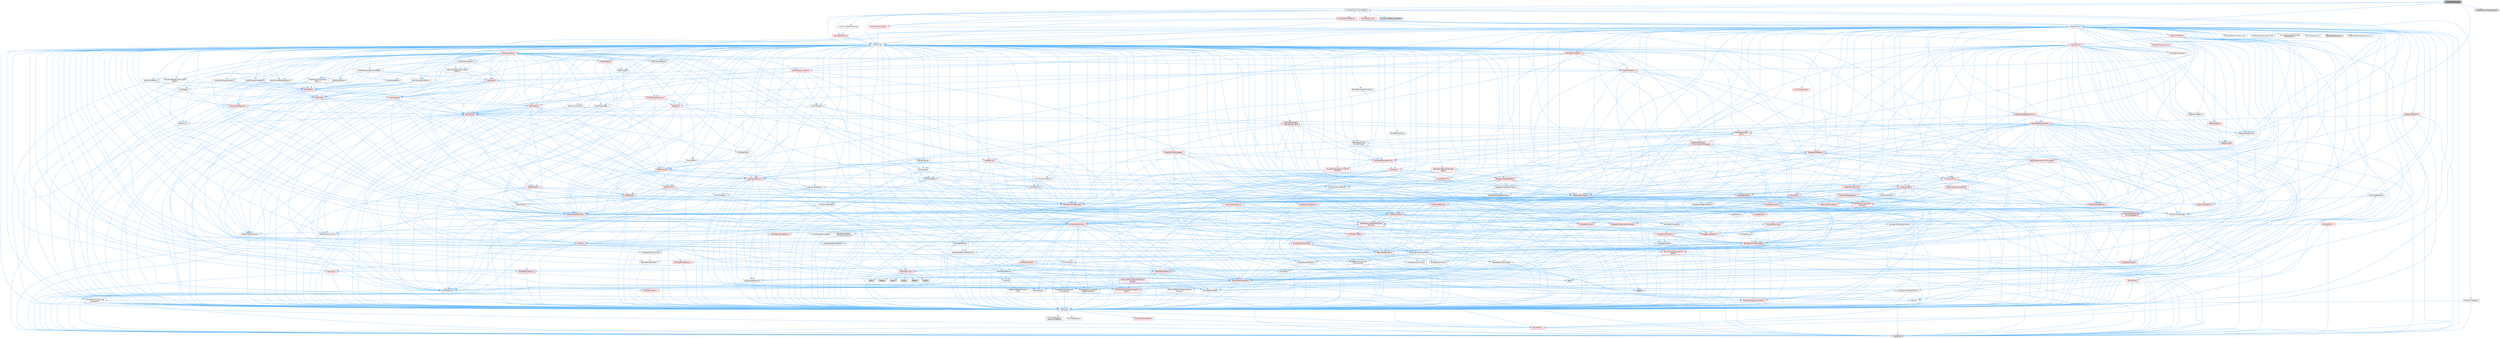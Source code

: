 digraph "TimeStretchCurve.h"
{
 // INTERACTIVE_SVG=YES
 // LATEX_PDF_SIZE
  bgcolor="transparent";
  edge [fontname=Helvetica,fontsize=10,labelfontname=Helvetica,labelfontsize=10];
  node [fontname=Helvetica,fontsize=10,shape=box,height=0.2,width=0.4];
  Node1 [id="Node000001",label="TimeStretchCurve.h",height=0.2,width=0.4,color="gray40", fillcolor="grey60", style="filled", fontcolor="black",tooltip=" "];
  Node1 -> Node2 [id="edge1_Node000001_Node000002",color="steelblue1",style="solid",tooltip=" "];
  Node2 [id="Node000002",label="CoreMinimal.h",height=0.2,width=0.4,color="grey40", fillcolor="white", style="filled",URL="$d7/d67/CoreMinimal_8h.html",tooltip=" "];
  Node2 -> Node3 [id="edge2_Node000002_Node000003",color="steelblue1",style="solid",tooltip=" "];
  Node3 [id="Node000003",label="CoreTypes.h",height=0.2,width=0.4,color="grey40", fillcolor="white", style="filled",URL="$dc/dec/CoreTypes_8h.html",tooltip=" "];
  Node3 -> Node4 [id="edge3_Node000003_Node000004",color="steelblue1",style="solid",tooltip=" "];
  Node4 [id="Node000004",label="HAL/Platform.h",height=0.2,width=0.4,color="red", fillcolor="#FFF0F0", style="filled",URL="$d9/dd0/Platform_8h.html",tooltip=" "];
  Node4 -> Node7 [id="edge4_Node000004_Node000007",color="steelblue1",style="solid",tooltip=" "];
  Node7 [id="Node000007",label="type_traits",height=0.2,width=0.4,color="grey60", fillcolor="#E0E0E0", style="filled",tooltip=" "];
  Node3 -> Node14 [id="edge5_Node000003_Node000014",color="steelblue1",style="solid",tooltip=" "];
  Node14 [id="Node000014",label="ProfilingDebugging\l/UMemoryDefines.h",height=0.2,width=0.4,color="grey40", fillcolor="white", style="filled",URL="$d2/da2/UMemoryDefines_8h.html",tooltip=" "];
  Node3 -> Node15 [id="edge6_Node000003_Node000015",color="steelblue1",style="solid",tooltip=" "];
  Node15 [id="Node000015",label="Misc/CoreMiscDefines.h",height=0.2,width=0.4,color="red", fillcolor="#FFF0F0", style="filled",URL="$da/d38/CoreMiscDefines_8h.html",tooltip=" "];
  Node15 -> Node4 [id="edge7_Node000015_Node000004",color="steelblue1",style="solid",tooltip=" "];
  Node3 -> Node16 [id="edge8_Node000003_Node000016",color="steelblue1",style="solid",tooltip=" "];
  Node16 [id="Node000016",label="Misc/CoreDefines.h",height=0.2,width=0.4,color="grey40", fillcolor="white", style="filled",URL="$d3/dd2/CoreDefines_8h.html",tooltip=" "];
  Node2 -> Node17 [id="edge9_Node000002_Node000017",color="steelblue1",style="solid",tooltip=" "];
  Node17 [id="Node000017",label="CoreFwd.h",height=0.2,width=0.4,color="grey40", fillcolor="white", style="filled",URL="$d1/d1e/CoreFwd_8h.html",tooltip=" "];
  Node17 -> Node3 [id="edge10_Node000017_Node000003",color="steelblue1",style="solid",tooltip=" "];
  Node17 -> Node18 [id="edge11_Node000017_Node000018",color="steelblue1",style="solid",tooltip=" "];
  Node18 [id="Node000018",label="Containers/ContainersFwd.h",height=0.2,width=0.4,color="grey40", fillcolor="white", style="filled",URL="$d4/d0a/ContainersFwd_8h.html",tooltip=" "];
  Node18 -> Node4 [id="edge12_Node000018_Node000004",color="steelblue1",style="solid",tooltip=" "];
  Node18 -> Node3 [id="edge13_Node000018_Node000003",color="steelblue1",style="solid",tooltip=" "];
  Node18 -> Node19 [id="edge14_Node000018_Node000019",color="steelblue1",style="solid",tooltip=" "];
  Node19 [id="Node000019",label="Traits/IsContiguousContainer.h",height=0.2,width=0.4,color="red", fillcolor="#FFF0F0", style="filled",URL="$d5/d3c/IsContiguousContainer_8h.html",tooltip=" "];
  Node19 -> Node3 [id="edge15_Node000019_Node000003",color="steelblue1",style="solid",tooltip=" "];
  Node17 -> Node22 [id="edge16_Node000017_Node000022",color="steelblue1",style="solid",tooltip=" "];
  Node22 [id="Node000022",label="Math/MathFwd.h",height=0.2,width=0.4,color="grey40", fillcolor="white", style="filled",URL="$d2/d10/MathFwd_8h.html",tooltip=" "];
  Node22 -> Node4 [id="edge17_Node000022_Node000004",color="steelblue1",style="solid",tooltip=" "];
  Node17 -> Node23 [id="edge18_Node000017_Node000023",color="steelblue1",style="solid",tooltip=" "];
  Node23 [id="Node000023",label="UObject/UObjectHierarchy\lFwd.h",height=0.2,width=0.4,color="grey40", fillcolor="white", style="filled",URL="$d3/d13/UObjectHierarchyFwd_8h.html",tooltip=" "];
  Node2 -> Node23 [id="edge19_Node000002_Node000023",color="steelblue1",style="solid",tooltip=" "];
  Node2 -> Node18 [id="edge20_Node000002_Node000018",color="steelblue1",style="solid",tooltip=" "];
  Node2 -> Node24 [id="edge21_Node000002_Node000024",color="steelblue1",style="solid",tooltip=" "];
  Node24 [id="Node000024",label="Misc/VarArgs.h",height=0.2,width=0.4,color="grey40", fillcolor="white", style="filled",URL="$d5/d6f/VarArgs_8h.html",tooltip=" "];
  Node24 -> Node3 [id="edge22_Node000024_Node000003",color="steelblue1",style="solid",tooltip=" "];
  Node2 -> Node25 [id="edge23_Node000002_Node000025",color="steelblue1",style="solid",tooltip=" "];
  Node25 [id="Node000025",label="Logging/LogVerbosity.h",height=0.2,width=0.4,color="grey40", fillcolor="white", style="filled",URL="$d2/d8f/LogVerbosity_8h.html",tooltip=" "];
  Node25 -> Node3 [id="edge24_Node000025_Node000003",color="steelblue1",style="solid",tooltip=" "];
  Node2 -> Node26 [id="edge25_Node000002_Node000026",color="steelblue1",style="solid",tooltip=" "];
  Node26 [id="Node000026",label="Misc/OutputDevice.h",height=0.2,width=0.4,color="grey40", fillcolor="white", style="filled",URL="$d7/d32/OutputDevice_8h.html",tooltip=" "];
  Node26 -> Node17 [id="edge26_Node000026_Node000017",color="steelblue1",style="solid",tooltip=" "];
  Node26 -> Node3 [id="edge27_Node000026_Node000003",color="steelblue1",style="solid",tooltip=" "];
  Node26 -> Node25 [id="edge28_Node000026_Node000025",color="steelblue1",style="solid",tooltip=" "];
  Node26 -> Node24 [id="edge29_Node000026_Node000024",color="steelblue1",style="solid",tooltip=" "];
  Node26 -> Node27 [id="edge30_Node000026_Node000027",color="steelblue1",style="solid",tooltip=" "];
  Node27 [id="Node000027",label="Templates/IsArrayOrRefOf\lTypeByPredicate.h",height=0.2,width=0.4,color="grey40", fillcolor="white", style="filled",URL="$d6/da1/IsArrayOrRefOfTypeByPredicate_8h.html",tooltip=" "];
  Node27 -> Node3 [id="edge31_Node000027_Node000003",color="steelblue1",style="solid",tooltip=" "];
  Node26 -> Node28 [id="edge32_Node000026_Node000028",color="steelblue1",style="solid",tooltip=" "];
  Node28 [id="Node000028",label="Templates/IsValidVariadic\lFunctionArg.h",height=0.2,width=0.4,color="grey40", fillcolor="white", style="filled",URL="$d0/dc8/IsValidVariadicFunctionArg_8h.html",tooltip=" "];
  Node28 -> Node3 [id="edge33_Node000028_Node000003",color="steelblue1",style="solid",tooltip=" "];
  Node28 -> Node29 [id="edge34_Node000028_Node000029",color="steelblue1",style="solid",tooltip=" "];
  Node29 [id="Node000029",label="IsEnum.h",height=0.2,width=0.4,color="grey40", fillcolor="white", style="filled",URL="$d4/de5/IsEnum_8h.html",tooltip=" "];
  Node28 -> Node7 [id="edge35_Node000028_Node000007",color="steelblue1",style="solid",tooltip=" "];
  Node26 -> Node30 [id="edge36_Node000026_Node000030",color="steelblue1",style="solid",tooltip=" "];
  Node30 [id="Node000030",label="Traits/IsCharEncodingCompatible\lWith.h",height=0.2,width=0.4,color="red", fillcolor="#FFF0F0", style="filled",URL="$df/dd1/IsCharEncodingCompatibleWith_8h.html",tooltip=" "];
  Node30 -> Node7 [id="edge37_Node000030_Node000007",color="steelblue1",style="solid",tooltip=" "];
  Node2 -> Node32 [id="edge38_Node000002_Node000032",color="steelblue1",style="solid",tooltip=" "];
  Node32 [id="Node000032",label="HAL/PlatformCrt.h",height=0.2,width=0.4,color="red", fillcolor="#FFF0F0", style="filled",URL="$d8/d75/PlatformCrt_8h.html",tooltip=" "];
  Node32 -> Node33 [id="edge39_Node000032_Node000033",color="steelblue1",style="solid",tooltip=" "];
  Node33 [id="Node000033",label="new",height=0.2,width=0.4,color="grey60", fillcolor="#E0E0E0", style="filled",tooltip=" "];
  Node32 -> Node34 [id="edge40_Node000032_Node000034",color="steelblue1",style="solid",tooltip=" "];
  Node34 [id="Node000034",label="wchar.h",height=0.2,width=0.4,color="grey60", fillcolor="#E0E0E0", style="filled",tooltip=" "];
  Node32 -> Node35 [id="edge41_Node000032_Node000035",color="steelblue1",style="solid",tooltip=" "];
  Node35 [id="Node000035",label="stddef.h",height=0.2,width=0.4,color="grey60", fillcolor="#E0E0E0", style="filled",tooltip=" "];
  Node32 -> Node36 [id="edge42_Node000032_Node000036",color="steelblue1",style="solid",tooltip=" "];
  Node36 [id="Node000036",label="stdlib.h",height=0.2,width=0.4,color="grey60", fillcolor="#E0E0E0", style="filled",tooltip=" "];
  Node32 -> Node37 [id="edge43_Node000032_Node000037",color="steelblue1",style="solid",tooltip=" "];
  Node37 [id="Node000037",label="stdio.h",height=0.2,width=0.4,color="grey60", fillcolor="#E0E0E0", style="filled",tooltip=" "];
  Node32 -> Node38 [id="edge44_Node000032_Node000038",color="steelblue1",style="solid",tooltip=" "];
  Node38 [id="Node000038",label="stdarg.h",height=0.2,width=0.4,color="grey60", fillcolor="#E0E0E0", style="filled",tooltip=" "];
  Node32 -> Node39 [id="edge45_Node000032_Node000039",color="steelblue1",style="solid",tooltip=" "];
  Node39 [id="Node000039",label="math.h",height=0.2,width=0.4,color="grey60", fillcolor="#E0E0E0", style="filled",tooltip=" "];
  Node2 -> Node42 [id="edge46_Node000002_Node000042",color="steelblue1",style="solid",tooltip=" "];
  Node42 [id="Node000042",label="HAL/PlatformMisc.h",height=0.2,width=0.4,color="red", fillcolor="#FFF0F0", style="filled",URL="$d0/df5/PlatformMisc_8h.html",tooltip=" "];
  Node42 -> Node3 [id="edge47_Node000042_Node000003",color="steelblue1",style="solid",tooltip=" "];
  Node2 -> Node61 [id="edge48_Node000002_Node000061",color="steelblue1",style="solid",tooltip=" "];
  Node61 [id="Node000061",label="Misc/AssertionMacros.h",height=0.2,width=0.4,color="red", fillcolor="#FFF0F0", style="filled",URL="$d0/dfa/AssertionMacros_8h.html",tooltip=" "];
  Node61 -> Node3 [id="edge49_Node000061_Node000003",color="steelblue1",style="solid",tooltip=" "];
  Node61 -> Node4 [id="edge50_Node000061_Node000004",color="steelblue1",style="solid",tooltip=" "];
  Node61 -> Node42 [id="edge51_Node000061_Node000042",color="steelblue1",style="solid",tooltip=" "];
  Node61 -> Node62 [id="edge52_Node000061_Node000062",color="steelblue1",style="solid",tooltip=" "];
  Node62 [id="Node000062",label="Templates/EnableIf.h",height=0.2,width=0.4,color="grey40", fillcolor="white", style="filled",URL="$d7/d60/EnableIf_8h.html",tooltip=" "];
  Node62 -> Node3 [id="edge53_Node000062_Node000003",color="steelblue1",style="solid",tooltip=" "];
  Node61 -> Node27 [id="edge54_Node000061_Node000027",color="steelblue1",style="solid",tooltip=" "];
  Node61 -> Node28 [id="edge55_Node000061_Node000028",color="steelblue1",style="solid",tooltip=" "];
  Node61 -> Node30 [id="edge56_Node000061_Node000030",color="steelblue1",style="solid",tooltip=" "];
  Node61 -> Node24 [id="edge57_Node000061_Node000024",color="steelblue1",style="solid",tooltip=" "];
  Node61 -> Node69 [id="edge58_Node000061_Node000069",color="steelblue1",style="solid",tooltip=" "];
  Node69 [id="Node000069",label="atomic",height=0.2,width=0.4,color="grey60", fillcolor="#E0E0E0", style="filled",tooltip=" "];
  Node2 -> Node70 [id="edge59_Node000002_Node000070",color="steelblue1",style="solid",tooltip=" "];
  Node70 [id="Node000070",label="Templates/IsPointer.h",height=0.2,width=0.4,color="grey40", fillcolor="white", style="filled",URL="$d7/d05/IsPointer_8h.html",tooltip=" "];
  Node70 -> Node3 [id="edge60_Node000070_Node000003",color="steelblue1",style="solid",tooltip=" "];
  Node2 -> Node71 [id="edge61_Node000002_Node000071",color="steelblue1",style="solid",tooltip=" "];
  Node71 [id="Node000071",label="HAL/PlatformMemory.h",height=0.2,width=0.4,color="red", fillcolor="#FFF0F0", style="filled",URL="$de/d68/PlatformMemory_8h.html",tooltip=" "];
  Node71 -> Node3 [id="edge62_Node000071_Node000003",color="steelblue1",style="solid",tooltip=" "];
  Node2 -> Node54 [id="edge63_Node000002_Node000054",color="steelblue1",style="solid",tooltip=" "];
  Node54 [id="Node000054",label="HAL/PlatformAtomics.h",height=0.2,width=0.4,color="red", fillcolor="#FFF0F0", style="filled",URL="$d3/d36/PlatformAtomics_8h.html",tooltip=" "];
  Node54 -> Node3 [id="edge64_Node000054_Node000003",color="steelblue1",style="solid",tooltip=" "];
  Node2 -> Node76 [id="edge65_Node000002_Node000076",color="steelblue1",style="solid",tooltip=" "];
  Node76 [id="Node000076",label="Misc/Exec.h",height=0.2,width=0.4,color="grey40", fillcolor="white", style="filled",URL="$de/ddb/Exec_8h.html",tooltip=" "];
  Node76 -> Node3 [id="edge66_Node000076_Node000003",color="steelblue1",style="solid",tooltip=" "];
  Node76 -> Node61 [id="edge67_Node000076_Node000061",color="steelblue1",style="solid",tooltip=" "];
  Node2 -> Node77 [id="edge68_Node000002_Node000077",color="steelblue1",style="solid",tooltip=" "];
  Node77 [id="Node000077",label="HAL/MemoryBase.h",height=0.2,width=0.4,color="red", fillcolor="#FFF0F0", style="filled",URL="$d6/d9f/MemoryBase_8h.html",tooltip=" "];
  Node77 -> Node3 [id="edge69_Node000077_Node000003",color="steelblue1",style="solid",tooltip=" "];
  Node77 -> Node54 [id="edge70_Node000077_Node000054",color="steelblue1",style="solid",tooltip=" "];
  Node77 -> Node32 [id="edge71_Node000077_Node000032",color="steelblue1",style="solid",tooltip=" "];
  Node77 -> Node76 [id="edge72_Node000077_Node000076",color="steelblue1",style="solid",tooltip=" "];
  Node77 -> Node26 [id="edge73_Node000077_Node000026",color="steelblue1",style="solid",tooltip=" "];
  Node2 -> Node87 [id="edge74_Node000002_Node000087",color="steelblue1",style="solid",tooltip=" "];
  Node87 [id="Node000087",label="HAL/UnrealMemory.h",height=0.2,width=0.4,color="red", fillcolor="#FFF0F0", style="filled",URL="$d9/d96/UnrealMemory_8h.html",tooltip=" "];
  Node87 -> Node3 [id="edge75_Node000087_Node000003",color="steelblue1",style="solid",tooltip=" "];
  Node87 -> Node77 [id="edge76_Node000087_Node000077",color="steelblue1",style="solid",tooltip=" "];
  Node87 -> Node71 [id="edge77_Node000087_Node000071",color="steelblue1",style="solid",tooltip=" "];
  Node87 -> Node70 [id="edge78_Node000087_Node000070",color="steelblue1",style="solid",tooltip=" "];
  Node2 -> Node89 [id="edge79_Node000002_Node000089",color="steelblue1",style="solid",tooltip=" "];
  Node89 [id="Node000089",label="Templates/IsArithmetic.h",height=0.2,width=0.4,color="grey40", fillcolor="white", style="filled",URL="$d2/d5d/IsArithmetic_8h.html",tooltip=" "];
  Node89 -> Node3 [id="edge80_Node000089_Node000003",color="steelblue1",style="solid",tooltip=" "];
  Node2 -> Node83 [id="edge81_Node000002_Node000083",color="steelblue1",style="solid",tooltip=" "];
  Node83 [id="Node000083",label="Templates/AndOrNot.h",height=0.2,width=0.4,color="grey40", fillcolor="white", style="filled",URL="$db/d0a/AndOrNot_8h.html",tooltip=" "];
  Node83 -> Node3 [id="edge82_Node000083_Node000003",color="steelblue1",style="solid",tooltip=" "];
  Node2 -> Node90 [id="edge83_Node000002_Node000090",color="steelblue1",style="solid",tooltip=" "];
  Node90 [id="Node000090",label="Templates/IsPODType.h",height=0.2,width=0.4,color="grey40", fillcolor="white", style="filled",URL="$d7/db1/IsPODType_8h.html",tooltip=" "];
  Node90 -> Node3 [id="edge84_Node000090_Node000003",color="steelblue1",style="solid",tooltip=" "];
  Node2 -> Node91 [id="edge85_Node000002_Node000091",color="steelblue1",style="solid",tooltip=" "];
  Node91 [id="Node000091",label="Templates/IsUECoreType.h",height=0.2,width=0.4,color="grey40", fillcolor="white", style="filled",URL="$d1/db8/IsUECoreType_8h.html",tooltip=" "];
  Node91 -> Node3 [id="edge86_Node000091_Node000003",color="steelblue1",style="solid",tooltip=" "];
  Node91 -> Node7 [id="edge87_Node000091_Node000007",color="steelblue1",style="solid",tooltip=" "];
  Node2 -> Node84 [id="edge88_Node000002_Node000084",color="steelblue1",style="solid",tooltip=" "];
  Node84 [id="Node000084",label="Templates/IsTriviallyCopy\lConstructible.h",height=0.2,width=0.4,color="grey40", fillcolor="white", style="filled",URL="$d3/d78/IsTriviallyCopyConstructible_8h.html",tooltip=" "];
  Node84 -> Node3 [id="edge89_Node000084_Node000003",color="steelblue1",style="solid",tooltip=" "];
  Node84 -> Node7 [id="edge90_Node000084_Node000007",color="steelblue1",style="solid",tooltip=" "];
  Node2 -> Node92 [id="edge91_Node000002_Node000092",color="steelblue1",style="solid",tooltip=" "];
  Node92 [id="Node000092",label="Templates/UnrealTypeTraits.h",height=0.2,width=0.4,color="grey40", fillcolor="white", style="filled",URL="$d2/d2d/UnrealTypeTraits_8h.html",tooltip=" "];
  Node92 -> Node3 [id="edge92_Node000092_Node000003",color="steelblue1",style="solid",tooltip=" "];
  Node92 -> Node70 [id="edge93_Node000092_Node000070",color="steelblue1",style="solid",tooltip=" "];
  Node92 -> Node61 [id="edge94_Node000092_Node000061",color="steelblue1",style="solid",tooltip=" "];
  Node92 -> Node83 [id="edge95_Node000092_Node000083",color="steelblue1",style="solid",tooltip=" "];
  Node92 -> Node62 [id="edge96_Node000092_Node000062",color="steelblue1",style="solid",tooltip=" "];
  Node92 -> Node89 [id="edge97_Node000092_Node000089",color="steelblue1",style="solid",tooltip=" "];
  Node92 -> Node29 [id="edge98_Node000092_Node000029",color="steelblue1",style="solid",tooltip=" "];
  Node92 -> Node93 [id="edge99_Node000092_Node000093",color="steelblue1",style="solid",tooltip=" "];
  Node93 [id="Node000093",label="Templates/Models.h",height=0.2,width=0.4,color="red", fillcolor="#FFF0F0", style="filled",URL="$d3/d0c/Models_8h.html",tooltip=" "];
  Node92 -> Node90 [id="edge100_Node000092_Node000090",color="steelblue1",style="solid",tooltip=" "];
  Node92 -> Node91 [id="edge101_Node000092_Node000091",color="steelblue1",style="solid",tooltip=" "];
  Node92 -> Node84 [id="edge102_Node000092_Node000084",color="steelblue1",style="solid",tooltip=" "];
  Node2 -> Node62 [id="edge103_Node000002_Node000062",color="steelblue1",style="solid",tooltip=" "];
  Node2 -> Node94 [id="edge104_Node000002_Node000094",color="steelblue1",style="solid",tooltip=" "];
  Node94 [id="Node000094",label="Templates/RemoveReference.h",height=0.2,width=0.4,color="grey40", fillcolor="white", style="filled",URL="$da/dbe/RemoveReference_8h.html",tooltip=" "];
  Node94 -> Node3 [id="edge105_Node000094_Node000003",color="steelblue1",style="solid",tooltip=" "];
  Node2 -> Node95 [id="edge106_Node000002_Node000095",color="steelblue1",style="solid",tooltip=" "];
  Node95 [id="Node000095",label="Templates/IntegralConstant.h",height=0.2,width=0.4,color="grey40", fillcolor="white", style="filled",URL="$db/d1b/IntegralConstant_8h.html",tooltip=" "];
  Node95 -> Node3 [id="edge107_Node000095_Node000003",color="steelblue1",style="solid",tooltip=" "];
  Node2 -> Node96 [id="edge108_Node000002_Node000096",color="steelblue1",style="solid",tooltip=" "];
  Node96 [id="Node000096",label="Templates/IsClass.h",height=0.2,width=0.4,color="grey40", fillcolor="white", style="filled",URL="$db/dcb/IsClass_8h.html",tooltip=" "];
  Node96 -> Node3 [id="edge109_Node000096_Node000003",color="steelblue1",style="solid",tooltip=" "];
  Node2 -> Node97 [id="edge110_Node000002_Node000097",color="steelblue1",style="solid",tooltip=" "];
  Node97 [id="Node000097",label="Templates/TypeCompatible\lBytes.h",height=0.2,width=0.4,color="red", fillcolor="#FFF0F0", style="filled",URL="$df/d0a/TypeCompatibleBytes_8h.html",tooltip=" "];
  Node97 -> Node3 [id="edge111_Node000097_Node000003",color="steelblue1",style="solid",tooltip=" "];
  Node97 -> Node33 [id="edge112_Node000097_Node000033",color="steelblue1",style="solid",tooltip=" "];
  Node97 -> Node7 [id="edge113_Node000097_Node000007",color="steelblue1",style="solid",tooltip=" "];
  Node2 -> Node19 [id="edge114_Node000002_Node000019",color="steelblue1",style="solid",tooltip=" "];
  Node2 -> Node98 [id="edge115_Node000002_Node000098",color="steelblue1",style="solid",tooltip=" "];
  Node98 [id="Node000098",label="Templates/UnrealTemplate.h",height=0.2,width=0.4,color="red", fillcolor="#FFF0F0", style="filled",URL="$d4/d24/UnrealTemplate_8h.html",tooltip=" "];
  Node98 -> Node3 [id="edge116_Node000098_Node000003",color="steelblue1",style="solid",tooltip=" "];
  Node98 -> Node70 [id="edge117_Node000098_Node000070",color="steelblue1",style="solid",tooltip=" "];
  Node98 -> Node87 [id="edge118_Node000098_Node000087",color="steelblue1",style="solid",tooltip=" "];
  Node98 -> Node92 [id="edge119_Node000098_Node000092",color="steelblue1",style="solid",tooltip=" "];
  Node98 -> Node94 [id="edge120_Node000098_Node000094",color="steelblue1",style="solid",tooltip=" "];
  Node98 -> Node97 [id="edge121_Node000098_Node000097",color="steelblue1",style="solid",tooltip=" "];
  Node98 -> Node19 [id="edge122_Node000098_Node000019",color="steelblue1",style="solid",tooltip=" "];
  Node98 -> Node7 [id="edge123_Node000098_Node000007",color="steelblue1",style="solid",tooltip=" "];
  Node2 -> Node47 [id="edge124_Node000002_Node000047",color="steelblue1",style="solid",tooltip=" "];
  Node47 [id="Node000047",label="Math/NumericLimits.h",height=0.2,width=0.4,color="grey40", fillcolor="white", style="filled",URL="$df/d1b/NumericLimits_8h.html",tooltip=" "];
  Node47 -> Node3 [id="edge125_Node000047_Node000003",color="steelblue1",style="solid",tooltip=" "];
  Node2 -> Node102 [id="edge126_Node000002_Node000102",color="steelblue1",style="solid",tooltip=" "];
  Node102 [id="Node000102",label="HAL/PlatformMath.h",height=0.2,width=0.4,color="red", fillcolor="#FFF0F0", style="filled",URL="$dc/d53/PlatformMath_8h.html",tooltip=" "];
  Node102 -> Node3 [id="edge127_Node000102_Node000003",color="steelblue1",style="solid",tooltip=" "];
  Node2 -> Node85 [id="edge128_Node000002_Node000085",color="steelblue1",style="solid",tooltip=" "];
  Node85 [id="Node000085",label="Templates/IsTriviallyCopy\lAssignable.h",height=0.2,width=0.4,color="grey40", fillcolor="white", style="filled",URL="$d2/df2/IsTriviallyCopyAssignable_8h.html",tooltip=" "];
  Node85 -> Node3 [id="edge129_Node000085_Node000003",color="steelblue1",style="solid",tooltip=" "];
  Node85 -> Node7 [id="edge130_Node000085_Node000007",color="steelblue1",style="solid",tooltip=" "];
  Node2 -> Node110 [id="edge131_Node000002_Node000110",color="steelblue1",style="solid",tooltip=" "];
  Node110 [id="Node000110",label="Templates/MemoryOps.h",height=0.2,width=0.4,color="red", fillcolor="#FFF0F0", style="filled",URL="$db/dea/MemoryOps_8h.html",tooltip=" "];
  Node110 -> Node3 [id="edge132_Node000110_Node000003",color="steelblue1",style="solid",tooltip=" "];
  Node110 -> Node87 [id="edge133_Node000110_Node000087",color="steelblue1",style="solid",tooltip=" "];
  Node110 -> Node85 [id="edge134_Node000110_Node000085",color="steelblue1",style="solid",tooltip=" "];
  Node110 -> Node84 [id="edge135_Node000110_Node000084",color="steelblue1",style="solid",tooltip=" "];
  Node110 -> Node92 [id="edge136_Node000110_Node000092",color="steelblue1",style="solid",tooltip=" "];
  Node110 -> Node33 [id="edge137_Node000110_Node000033",color="steelblue1",style="solid",tooltip=" "];
  Node110 -> Node7 [id="edge138_Node000110_Node000007",color="steelblue1",style="solid",tooltip=" "];
  Node2 -> Node111 [id="edge139_Node000002_Node000111",color="steelblue1",style="solid",tooltip=" "];
  Node111 [id="Node000111",label="Containers/ContainerAllocation\lPolicies.h",height=0.2,width=0.4,color="red", fillcolor="#FFF0F0", style="filled",URL="$d7/dff/ContainerAllocationPolicies_8h.html",tooltip=" "];
  Node111 -> Node3 [id="edge140_Node000111_Node000003",color="steelblue1",style="solid",tooltip=" "];
  Node111 -> Node111 [id="edge141_Node000111_Node000111",color="steelblue1",style="solid",tooltip=" "];
  Node111 -> Node102 [id="edge142_Node000111_Node000102",color="steelblue1",style="solid",tooltip=" "];
  Node111 -> Node87 [id="edge143_Node000111_Node000087",color="steelblue1",style="solid",tooltip=" "];
  Node111 -> Node47 [id="edge144_Node000111_Node000047",color="steelblue1",style="solid",tooltip=" "];
  Node111 -> Node61 [id="edge145_Node000111_Node000061",color="steelblue1",style="solid",tooltip=" "];
  Node111 -> Node110 [id="edge146_Node000111_Node000110",color="steelblue1",style="solid",tooltip=" "];
  Node111 -> Node97 [id="edge147_Node000111_Node000097",color="steelblue1",style="solid",tooltip=" "];
  Node111 -> Node7 [id="edge148_Node000111_Node000007",color="steelblue1",style="solid",tooltip=" "];
  Node2 -> Node114 [id="edge149_Node000002_Node000114",color="steelblue1",style="solid",tooltip=" "];
  Node114 [id="Node000114",label="Templates/IsEnumClass.h",height=0.2,width=0.4,color="grey40", fillcolor="white", style="filled",URL="$d7/d15/IsEnumClass_8h.html",tooltip=" "];
  Node114 -> Node3 [id="edge150_Node000114_Node000003",color="steelblue1",style="solid",tooltip=" "];
  Node114 -> Node83 [id="edge151_Node000114_Node000083",color="steelblue1",style="solid",tooltip=" "];
  Node2 -> Node115 [id="edge152_Node000002_Node000115",color="steelblue1",style="solid",tooltip=" "];
  Node115 [id="Node000115",label="HAL/PlatformProperties.h",height=0.2,width=0.4,color="red", fillcolor="#FFF0F0", style="filled",URL="$d9/db0/PlatformProperties_8h.html",tooltip=" "];
  Node115 -> Node3 [id="edge153_Node000115_Node000003",color="steelblue1",style="solid",tooltip=" "];
  Node2 -> Node118 [id="edge154_Node000002_Node000118",color="steelblue1",style="solid",tooltip=" "];
  Node118 [id="Node000118",label="Misc/EngineVersionBase.h",height=0.2,width=0.4,color="grey40", fillcolor="white", style="filled",URL="$d5/d2b/EngineVersionBase_8h.html",tooltip=" "];
  Node118 -> Node3 [id="edge155_Node000118_Node000003",color="steelblue1",style="solid",tooltip=" "];
  Node2 -> Node119 [id="edge156_Node000002_Node000119",color="steelblue1",style="solid",tooltip=" "];
  Node119 [id="Node000119",label="Internationalization\l/TextNamespaceFwd.h",height=0.2,width=0.4,color="grey40", fillcolor="white", style="filled",URL="$d8/d97/TextNamespaceFwd_8h.html",tooltip=" "];
  Node119 -> Node3 [id="edge157_Node000119_Node000003",color="steelblue1",style="solid",tooltip=" "];
  Node2 -> Node120 [id="edge158_Node000002_Node000120",color="steelblue1",style="solid",tooltip=" "];
  Node120 [id="Node000120",label="Serialization/Archive.h",height=0.2,width=0.4,color="red", fillcolor="#FFF0F0", style="filled",URL="$d7/d3b/Archive_8h.html",tooltip=" "];
  Node120 -> Node17 [id="edge159_Node000120_Node000017",color="steelblue1",style="solid",tooltip=" "];
  Node120 -> Node3 [id="edge160_Node000120_Node000003",color="steelblue1",style="solid",tooltip=" "];
  Node120 -> Node115 [id="edge161_Node000120_Node000115",color="steelblue1",style="solid",tooltip=" "];
  Node120 -> Node119 [id="edge162_Node000120_Node000119",color="steelblue1",style="solid",tooltip=" "];
  Node120 -> Node22 [id="edge163_Node000120_Node000022",color="steelblue1",style="solid",tooltip=" "];
  Node120 -> Node61 [id="edge164_Node000120_Node000061",color="steelblue1",style="solid",tooltip=" "];
  Node120 -> Node118 [id="edge165_Node000120_Node000118",color="steelblue1",style="solid",tooltip=" "];
  Node120 -> Node24 [id="edge166_Node000120_Node000024",color="steelblue1",style="solid",tooltip=" "];
  Node120 -> Node62 [id="edge167_Node000120_Node000062",color="steelblue1",style="solid",tooltip=" "];
  Node120 -> Node27 [id="edge168_Node000120_Node000027",color="steelblue1",style="solid",tooltip=" "];
  Node120 -> Node114 [id="edge169_Node000120_Node000114",color="steelblue1",style="solid",tooltip=" "];
  Node120 -> Node28 [id="edge170_Node000120_Node000028",color="steelblue1",style="solid",tooltip=" "];
  Node120 -> Node98 [id="edge171_Node000120_Node000098",color="steelblue1",style="solid",tooltip=" "];
  Node120 -> Node30 [id="edge172_Node000120_Node000030",color="steelblue1",style="solid",tooltip=" "];
  Node120 -> Node123 [id="edge173_Node000120_Node000123",color="steelblue1",style="solid",tooltip=" "];
  Node123 [id="Node000123",label="UObject/ObjectVersion.h",height=0.2,width=0.4,color="grey40", fillcolor="white", style="filled",URL="$da/d63/ObjectVersion_8h.html",tooltip=" "];
  Node123 -> Node3 [id="edge174_Node000123_Node000003",color="steelblue1",style="solid",tooltip=" "];
  Node2 -> Node124 [id="edge175_Node000002_Node000124",color="steelblue1",style="solid",tooltip=" "];
  Node124 [id="Node000124",label="Templates/Less.h",height=0.2,width=0.4,color="grey40", fillcolor="white", style="filled",URL="$de/dc8/Less_8h.html",tooltip=" "];
  Node124 -> Node3 [id="edge176_Node000124_Node000003",color="steelblue1",style="solid",tooltip=" "];
  Node124 -> Node98 [id="edge177_Node000124_Node000098",color="steelblue1",style="solid",tooltip=" "];
  Node2 -> Node125 [id="edge178_Node000002_Node000125",color="steelblue1",style="solid",tooltip=" "];
  Node125 [id="Node000125",label="Templates/Sorting.h",height=0.2,width=0.4,color="red", fillcolor="#FFF0F0", style="filled",URL="$d3/d9e/Sorting_8h.html",tooltip=" "];
  Node125 -> Node3 [id="edge179_Node000125_Node000003",color="steelblue1",style="solid",tooltip=" "];
  Node125 -> Node102 [id="edge180_Node000125_Node000102",color="steelblue1",style="solid",tooltip=" "];
  Node125 -> Node124 [id="edge181_Node000125_Node000124",color="steelblue1",style="solid",tooltip=" "];
  Node2 -> Node136 [id="edge182_Node000002_Node000136",color="steelblue1",style="solid",tooltip=" "];
  Node136 [id="Node000136",label="Misc/Char.h",height=0.2,width=0.4,color="red", fillcolor="#FFF0F0", style="filled",URL="$d0/d58/Char_8h.html",tooltip=" "];
  Node136 -> Node3 [id="edge183_Node000136_Node000003",color="steelblue1",style="solid",tooltip=" "];
  Node136 -> Node7 [id="edge184_Node000136_Node000007",color="steelblue1",style="solid",tooltip=" "];
  Node2 -> Node139 [id="edge185_Node000002_Node000139",color="steelblue1",style="solid",tooltip=" "];
  Node139 [id="Node000139",label="GenericPlatform/GenericPlatform\lStricmp.h",height=0.2,width=0.4,color="grey40", fillcolor="white", style="filled",URL="$d2/d86/GenericPlatformStricmp_8h.html",tooltip=" "];
  Node139 -> Node3 [id="edge186_Node000139_Node000003",color="steelblue1",style="solid",tooltip=" "];
  Node2 -> Node140 [id="edge187_Node000002_Node000140",color="steelblue1",style="solid",tooltip=" "];
  Node140 [id="Node000140",label="GenericPlatform/GenericPlatform\lString.h",height=0.2,width=0.4,color="red", fillcolor="#FFF0F0", style="filled",URL="$dd/d20/GenericPlatformString_8h.html",tooltip=" "];
  Node140 -> Node3 [id="edge188_Node000140_Node000003",color="steelblue1",style="solid",tooltip=" "];
  Node140 -> Node139 [id="edge189_Node000140_Node000139",color="steelblue1",style="solid",tooltip=" "];
  Node140 -> Node62 [id="edge190_Node000140_Node000062",color="steelblue1",style="solid",tooltip=" "];
  Node140 -> Node30 [id="edge191_Node000140_Node000030",color="steelblue1",style="solid",tooltip=" "];
  Node140 -> Node7 [id="edge192_Node000140_Node000007",color="steelblue1",style="solid",tooltip=" "];
  Node2 -> Node73 [id="edge193_Node000002_Node000073",color="steelblue1",style="solid",tooltip=" "];
  Node73 [id="Node000073",label="HAL/PlatformString.h",height=0.2,width=0.4,color="red", fillcolor="#FFF0F0", style="filled",URL="$db/db5/PlatformString_8h.html",tooltip=" "];
  Node73 -> Node3 [id="edge194_Node000073_Node000003",color="steelblue1",style="solid",tooltip=" "];
  Node2 -> Node143 [id="edge195_Node000002_Node000143",color="steelblue1",style="solid",tooltip=" "];
  Node143 [id="Node000143",label="Misc/CString.h",height=0.2,width=0.4,color="grey40", fillcolor="white", style="filled",URL="$d2/d49/CString_8h.html",tooltip=" "];
  Node143 -> Node3 [id="edge196_Node000143_Node000003",color="steelblue1",style="solid",tooltip=" "];
  Node143 -> Node32 [id="edge197_Node000143_Node000032",color="steelblue1",style="solid",tooltip=" "];
  Node143 -> Node73 [id="edge198_Node000143_Node000073",color="steelblue1",style="solid",tooltip=" "];
  Node143 -> Node61 [id="edge199_Node000143_Node000061",color="steelblue1",style="solid",tooltip=" "];
  Node143 -> Node136 [id="edge200_Node000143_Node000136",color="steelblue1",style="solid",tooltip=" "];
  Node143 -> Node24 [id="edge201_Node000143_Node000024",color="steelblue1",style="solid",tooltip=" "];
  Node143 -> Node27 [id="edge202_Node000143_Node000027",color="steelblue1",style="solid",tooltip=" "];
  Node143 -> Node28 [id="edge203_Node000143_Node000028",color="steelblue1",style="solid",tooltip=" "];
  Node143 -> Node30 [id="edge204_Node000143_Node000030",color="steelblue1",style="solid",tooltip=" "];
  Node2 -> Node144 [id="edge205_Node000002_Node000144",color="steelblue1",style="solid",tooltip=" "];
  Node144 [id="Node000144",label="Misc/Crc.h",height=0.2,width=0.4,color="red", fillcolor="#FFF0F0", style="filled",URL="$d4/dd2/Crc_8h.html",tooltip=" "];
  Node144 -> Node3 [id="edge206_Node000144_Node000003",color="steelblue1",style="solid",tooltip=" "];
  Node144 -> Node73 [id="edge207_Node000144_Node000073",color="steelblue1",style="solid",tooltip=" "];
  Node144 -> Node61 [id="edge208_Node000144_Node000061",color="steelblue1",style="solid",tooltip=" "];
  Node144 -> Node143 [id="edge209_Node000144_Node000143",color="steelblue1",style="solid",tooltip=" "];
  Node144 -> Node136 [id="edge210_Node000144_Node000136",color="steelblue1",style="solid",tooltip=" "];
  Node144 -> Node92 [id="edge211_Node000144_Node000092",color="steelblue1",style="solid",tooltip=" "];
  Node2 -> Node135 [id="edge212_Node000002_Node000135",color="steelblue1",style="solid",tooltip=" "];
  Node135 [id="Node000135",label="Math/UnrealMathUtility.h",height=0.2,width=0.4,color="red", fillcolor="#FFF0F0", style="filled",URL="$db/db8/UnrealMathUtility_8h.html",tooltip=" "];
  Node135 -> Node3 [id="edge213_Node000135_Node000003",color="steelblue1",style="solid",tooltip=" "];
  Node135 -> Node61 [id="edge214_Node000135_Node000061",color="steelblue1",style="solid",tooltip=" "];
  Node135 -> Node102 [id="edge215_Node000135_Node000102",color="steelblue1",style="solid",tooltip=" "];
  Node135 -> Node22 [id="edge216_Node000135_Node000022",color="steelblue1",style="solid",tooltip=" "];
  Node2 -> Node145 [id="edge217_Node000002_Node000145",color="steelblue1",style="solid",tooltip=" "];
  Node145 [id="Node000145",label="Containers/UnrealString.h",height=0.2,width=0.4,color="red", fillcolor="#FFF0F0", style="filled",URL="$d5/dba/UnrealString_8h.html",tooltip=" "];
  Node2 -> Node149 [id="edge218_Node000002_Node000149",color="steelblue1",style="solid",tooltip=" "];
  Node149 [id="Node000149",label="Containers/Array.h",height=0.2,width=0.4,color="red", fillcolor="#FFF0F0", style="filled",URL="$df/dd0/Array_8h.html",tooltip=" "];
  Node149 -> Node3 [id="edge219_Node000149_Node000003",color="steelblue1",style="solid",tooltip=" "];
  Node149 -> Node61 [id="edge220_Node000149_Node000061",color="steelblue1",style="solid",tooltip=" "];
  Node149 -> Node87 [id="edge221_Node000149_Node000087",color="steelblue1",style="solid",tooltip=" "];
  Node149 -> Node92 [id="edge222_Node000149_Node000092",color="steelblue1",style="solid",tooltip=" "];
  Node149 -> Node98 [id="edge223_Node000149_Node000098",color="steelblue1",style="solid",tooltip=" "];
  Node149 -> Node111 [id="edge224_Node000149_Node000111",color="steelblue1",style="solid",tooltip=" "];
  Node149 -> Node120 [id="edge225_Node000149_Node000120",color="steelblue1",style="solid",tooltip=" "];
  Node149 -> Node170 [id="edge226_Node000149_Node000170",color="steelblue1",style="solid",tooltip=" "];
  Node170 [id="Node000170",label="Concepts/GetTypeHashable.h",height=0.2,width=0.4,color="grey40", fillcolor="white", style="filled",URL="$d3/da2/GetTypeHashable_8h.html",tooltip=" "];
  Node170 -> Node3 [id="edge227_Node000170_Node000003",color="steelblue1",style="solid",tooltip=" "];
  Node170 -> Node161 [id="edge228_Node000170_Node000161",color="steelblue1",style="solid",tooltip=" "];
  Node161 [id="Node000161",label="Templates/TypeHash.h",height=0.2,width=0.4,color="red", fillcolor="#FFF0F0", style="filled",URL="$d1/d62/TypeHash_8h.html",tooltip=" "];
  Node161 -> Node3 [id="edge229_Node000161_Node000003",color="steelblue1",style="solid",tooltip=" "];
  Node161 -> Node144 [id="edge230_Node000161_Node000144",color="steelblue1",style="solid",tooltip=" "];
  Node161 -> Node7 [id="edge231_Node000161_Node000007",color="steelblue1",style="solid",tooltip=" "];
  Node149 -> Node128 [id="edge232_Node000149_Node000128",color="steelblue1",style="solid",tooltip=" "];
  Node128 [id="Node000128",label="Templates/Invoke.h",height=0.2,width=0.4,color="red", fillcolor="#FFF0F0", style="filled",URL="$d7/deb/Invoke_8h.html",tooltip=" "];
  Node128 -> Node3 [id="edge233_Node000128_Node000003",color="steelblue1",style="solid",tooltip=" "];
  Node128 -> Node98 [id="edge234_Node000128_Node000098",color="steelblue1",style="solid",tooltip=" "];
  Node128 -> Node7 [id="edge235_Node000128_Node000007",color="steelblue1",style="solid",tooltip=" "];
  Node149 -> Node124 [id="edge236_Node000149_Node000124",color="steelblue1",style="solid",tooltip=" "];
  Node149 -> Node125 [id="edge237_Node000149_Node000125",color="steelblue1",style="solid",tooltip=" "];
  Node149 -> Node172 [id="edge238_Node000149_Node000172",color="steelblue1",style="solid",tooltip=" "];
  Node172 [id="Node000172",label="Templates/AlignmentTemplates.h",height=0.2,width=0.4,color="red", fillcolor="#FFF0F0", style="filled",URL="$dd/d32/AlignmentTemplates_8h.html",tooltip=" "];
  Node172 -> Node3 [id="edge239_Node000172_Node000003",color="steelblue1",style="solid",tooltip=" "];
  Node172 -> Node70 [id="edge240_Node000172_Node000070",color="steelblue1",style="solid",tooltip=" "];
  Node149 -> Node7 [id="edge241_Node000149_Node000007",color="steelblue1",style="solid",tooltip=" "];
  Node2 -> Node173 [id="edge242_Node000002_Node000173",color="steelblue1",style="solid",tooltip=" "];
  Node173 [id="Node000173",label="Misc/FrameNumber.h",height=0.2,width=0.4,color="grey40", fillcolor="white", style="filled",URL="$dd/dbd/FrameNumber_8h.html",tooltip=" "];
  Node173 -> Node3 [id="edge243_Node000173_Node000003",color="steelblue1",style="solid",tooltip=" "];
  Node173 -> Node47 [id="edge244_Node000173_Node000047",color="steelblue1",style="solid",tooltip=" "];
  Node173 -> Node135 [id="edge245_Node000173_Node000135",color="steelblue1",style="solid",tooltip=" "];
  Node173 -> Node62 [id="edge246_Node000173_Node000062",color="steelblue1",style="solid",tooltip=" "];
  Node173 -> Node92 [id="edge247_Node000173_Node000092",color="steelblue1",style="solid",tooltip=" "];
  Node2 -> Node174 [id="edge248_Node000002_Node000174",color="steelblue1",style="solid",tooltip=" "];
  Node174 [id="Node000174",label="Misc/Timespan.h",height=0.2,width=0.4,color="grey40", fillcolor="white", style="filled",URL="$da/dd9/Timespan_8h.html",tooltip=" "];
  Node174 -> Node3 [id="edge249_Node000174_Node000003",color="steelblue1",style="solid",tooltip=" "];
  Node174 -> Node175 [id="edge250_Node000174_Node000175",color="steelblue1",style="solid",tooltip=" "];
  Node175 [id="Node000175",label="Math/Interval.h",height=0.2,width=0.4,color="grey40", fillcolor="white", style="filled",URL="$d1/d55/Interval_8h.html",tooltip=" "];
  Node175 -> Node3 [id="edge251_Node000175_Node000003",color="steelblue1",style="solid",tooltip=" "];
  Node175 -> Node89 [id="edge252_Node000175_Node000089",color="steelblue1",style="solid",tooltip=" "];
  Node175 -> Node92 [id="edge253_Node000175_Node000092",color="steelblue1",style="solid",tooltip=" "];
  Node175 -> Node47 [id="edge254_Node000175_Node000047",color="steelblue1",style="solid",tooltip=" "];
  Node175 -> Node135 [id="edge255_Node000175_Node000135",color="steelblue1",style="solid",tooltip=" "];
  Node174 -> Node135 [id="edge256_Node000174_Node000135",color="steelblue1",style="solid",tooltip=" "];
  Node174 -> Node61 [id="edge257_Node000174_Node000061",color="steelblue1",style="solid",tooltip=" "];
  Node2 -> Node176 [id="edge258_Node000002_Node000176",color="steelblue1",style="solid",tooltip=" "];
  Node176 [id="Node000176",label="Containers/StringConv.h",height=0.2,width=0.4,color="red", fillcolor="#FFF0F0", style="filled",URL="$d3/ddf/StringConv_8h.html",tooltip=" "];
  Node176 -> Node3 [id="edge259_Node000176_Node000003",color="steelblue1",style="solid",tooltip=" "];
  Node176 -> Node61 [id="edge260_Node000176_Node000061",color="steelblue1",style="solid",tooltip=" "];
  Node176 -> Node111 [id="edge261_Node000176_Node000111",color="steelblue1",style="solid",tooltip=" "];
  Node176 -> Node149 [id="edge262_Node000176_Node000149",color="steelblue1",style="solid",tooltip=" "];
  Node176 -> Node143 [id="edge263_Node000176_Node000143",color="steelblue1",style="solid",tooltip=" "];
  Node176 -> Node177 [id="edge264_Node000176_Node000177",color="steelblue1",style="solid",tooltip=" "];
  Node177 [id="Node000177",label="Templates/IsArray.h",height=0.2,width=0.4,color="grey40", fillcolor="white", style="filled",URL="$d8/d8d/IsArray_8h.html",tooltip=" "];
  Node177 -> Node3 [id="edge265_Node000177_Node000003",color="steelblue1",style="solid",tooltip=" "];
  Node176 -> Node98 [id="edge266_Node000176_Node000098",color="steelblue1",style="solid",tooltip=" "];
  Node176 -> Node92 [id="edge267_Node000176_Node000092",color="steelblue1",style="solid",tooltip=" "];
  Node176 -> Node30 [id="edge268_Node000176_Node000030",color="steelblue1",style="solid",tooltip=" "];
  Node176 -> Node19 [id="edge269_Node000176_Node000019",color="steelblue1",style="solid",tooltip=" "];
  Node176 -> Node7 [id="edge270_Node000176_Node000007",color="steelblue1",style="solid",tooltip=" "];
  Node2 -> Node178 [id="edge271_Node000002_Node000178",color="steelblue1",style="solid",tooltip=" "];
  Node178 [id="Node000178",label="UObject/UnrealNames.h",height=0.2,width=0.4,color="red", fillcolor="#FFF0F0", style="filled",URL="$d8/db1/UnrealNames_8h.html",tooltip=" "];
  Node178 -> Node3 [id="edge272_Node000178_Node000003",color="steelblue1",style="solid",tooltip=" "];
  Node2 -> Node180 [id="edge273_Node000002_Node000180",color="steelblue1",style="solid",tooltip=" "];
  Node180 [id="Node000180",label="UObject/NameTypes.h",height=0.2,width=0.4,color="red", fillcolor="#FFF0F0", style="filled",URL="$d6/d35/NameTypes_8h.html",tooltip=" "];
  Node180 -> Node3 [id="edge274_Node000180_Node000003",color="steelblue1",style="solid",tooltip=" "];
  Node180 -> Node61 [id="edge275_Node000180_Node000061",color="steelblue1",style="solid",tooltip=" "];
  Node180 -> Node87 [id="edge276_Node000180_Node000087",color="steelblue1",style="solid",tooltip=" "];
  Node180 -> Node92 [id="edge277_Node000180_Node000092",color="steelblue1",style="solid",tooltip=" "];
  Node180 -> Node98 [id="edge278_Node000180_Node000098",color="steelblue1",style="solid",tooltip=" "];
  Node180 -> Node145 [id="edge279_Node000180_Node000145",color="steelblue1",style="solid",tooltip=" "];
  Node180 -> Node181 [id="edge280_Node000180_Node000181",color="steelblue1",style="solid",tooltip=" "];
  Node181 [id="Node000181",label="HAL/CriticalSection.h",height=0.2,width=0.4,color="red", fillcolor="#FFF0F0", style="filled",URL="$d6/d90/CriticalSection_8h.html",tooltip=" "];
  Node180 -> Node176 [id="edge281_Node000180_Node000176",color="steelblue1",style="solid",tooltip=" "];
  Node180 -> Node44 [id="edge282_Node000180_Node000044",color="steelblue1",style="solid",tooltip=" "];
  Node44 [id="Node000044",label="Containers/StringFwd.h",height=0.2,width=0.4,color="red", fillcolor="#FFF0F0", style="filled",URL="$df/d37/StringFwd_8h.html",tooltip=" "];
  Node44 -> Node3 [id="edge283_Node000044_Node000003",color="steelblue1",style="solid",tooltip=" "];
  Node44 -> Node19 [id="edge284_Node000044_Node000019",color="steelblue1",style="solid",tooltip=" "];
  Node180 -> Node178 [id="edge285_Node000180_Node000178",color="steelblue1",style="solid",tooltip=" "];
  Node2 -> Node188 [id="edge286_Node000002_Node000188",color="steelblue1",style="solid",tooltip=" "];
  Node188 [id="Node000188",label="Misc/Parse.h",height=0.2,width=0.4,color="red", fillcolor="#FFF0F0", style="filled",URL="$dc/d71/Parse_8h.html",tooltip=" "];
  Node188 -> Node44 [id="edge287_Node000188_Node000044",color="steelblue1",style="solid",tooltip=" "];
  Node188 -> Node145 [id="edge288_Node000188_Node000145",color="steelblue1",style="solid",tooltip=" "];
  Node188 -> Node3 [id="edge289_Node000188_Node000003",color="steelblue1",style="solid",tooltip=" "];
  Node188 -> Node32 [id="edge290_Node000188_Node000032",color="steelblue1",style="solid",tooltip=" "];
  Node188 -> Node49 [id="edge291_Node000188_Node000049",color="steelblue1",style="solid",tooltip=" "];
  Node49 [id="Node000049",label="Misc/EnumClassFlags.h",height=0.2,width=0.4,color="grey40", fillcolor="white", style="filled",URL="$d8/de7/EnumClassFlags_8h.html",tooltip=" "];
  Node188 -> Node189 [id="edge292_Node000188_Node000189",color="steelblue1",style="solid",tooltip=" "];
  Node189 [id="Node000189",label="Templates/Function.h",height=0.2,width=0.4,color="red", fillcolor="#FFF0F0", style="filled",URL="$df/df5/Function_8h.html",tooltip=" "];
  Node189 -> Node3 [id="edge293_Node000189_Node000003",color="steelblue1",style="solid",tooltip=" "];
  Node189 -> Node61 [id="edge294_Node000189_Node000061",color="steelblue1",style="solid",tooltip=" "];
  Node189 -> Node87 [id="edge295_Node000189_Node000087",color="steelblue1",style="solid",tooltip=" "];
  Node189 -> Node92 [id="edge296_Node000189_Node000092",color="steelblue1",style="solid",tooltip=" "];
  Node189 -> Node128 [id="edge297_Node000189_Node000128",color="steelblue1",style="solid",tooltip=" "];
  Node189 -> Node98 [id="edge298_Node000189_Node000098",color="steelblue1",style="solid",tooltip=" "];
  Node189 -> Node135 [id="edge299_Node000189_Node000135",color="steelblue1",style="solid",tooltip=" "];
  Node189 -> Node33 [id="edge300_Node000189_Node000033",color="steelblue1",style="solid",tooltip=" "];
  Node189 -> Node7 [id="edge301_Node000189_Node000007",color="steelblue1",style="solid",tooltip=" "];
  Node2 -> Node172 [id="edge302_Node000002_Node000172",color="steelblue1",style="solid",tooltip=" "];
  Node2 -> Node191 [id="edge303_Node000002_Node000191",color="steelblue1",style="solid",tooltip=" "];
  Node191 [id="Node000191",label="Misc/StructBuilder.h",height=0.2,width=0.4,color="grey40", fillcolor="white", style="filled",URL="$d9/db3/StructBuilder_8h.html",tooltip=" "];
  Node191 -> Node3 [id="edge304_Node000191_Node000003",color="steelblue1",style="solid",tooltip=" "];
  Node191 -> Node135 [id="edge305_Node000191_Node000135",color="steelblue1",style="solid",tooltip=" "];
  Node191 -> Node172 [id="edge306_Node000191_Node000172",color="steelblue1",style="solid",tooltip=" "];
  Node2 -> Node104 [id="edge307_Node000002_Node000104",color="steelblue1",style="solid",tooltip=" "];
  Node104 [id="Node000104",label="Templates/Decay.h",height=0.2,width=0.4,color="grey40", fillcolor="white", style="filled",URL="$dd/d0f/Decay_8h.html",tooltip=" "];
  Node104 -> Node3 [id="edge308_Node000104_Node000003",color="steelblue1",style="solid",tooltip=" "];
  Node104 -> Node94 [id="edge309_Node000104_Node000094",color="steelblue1",style="solid",tooltip=" "];
  Node104 -> Node7 [id="edge310_Node000104_Node000007",color="steelblue1",style="solid",tooltip=" "];
  Node2 -> Node192 [id="edge311_Node000002_Node000192",color="steelblue1",style="solid",tooltip=" "];
  Node192 [id="Node000192",label="Templates/PointerIsConvertible\lFromTo.h",height=0.2,width=0.4,color="red", fillcolor="#FFF0F0", style="filled",URL="$d6/d65/PointerIsConvertibleFromTo_8h.html",tooltip=" "];
  Node192 -> Node3 [id="edge312_Node000192_Node000003",color="steelblue1",style="solid",tooltip=" "];
  Node192 -> Node7 [id="edge313_Node000192_Node000007",color="steelblue1",style="solid",tooltip=" "];
  Node2 -> Node128 [id="edge314_Node000002_Node000128",color="steelblue1",style="solid",tooltip=" "];
  Node2 -> Node189 [id="edge315_Node000002_Node000189",color="steelblue1",style="solid",tooltip=" "];
  Node2 -> Node161 [id="edge316_Node000002_Node000161",color="steelblue1",style="solid",tooltip=" "];
  Node2 -> Node193 [id="edge317_Node000002_Node000193",color="steelblue1",style="solid",tooltip=" "];
  Node193 [id="Node000193",label="Containers/ScriptArray.h",height=0.2,width=0.4,color="red", fillcolor="#FFF0F0", style="filled",URL="$dc/daf/ScriptArray_8h.html",tooltip=" "];
  Node193 -> Node3 [id="edge318_Node000193_Node000003",color="steelblue1",style="solid",tooltip=" "];
  Node193 -> Node61 [id="edge319_Node000193_Node000061",color="steelblue1",style="solid",tooltip=" "];
  Node193 -> Node87 [id="edge320_Node000193_Node000087",color="steelblue1",style="solid",tooltip=" "];
  Node193 -> Node111 [id="edge321_Node000193_Node000111",color="steelblue1",style="solid",tooltip=" "];
  Node193 -> Node149 [id="edge322_Node000193_Node000149",color="steelblue1",style="solid",tooltip=" "];
  Node2 -> Node194 [id="edge323_Node000002_Node000194",color="steelblue1",style="solid",tooltip=" "];
  Node194 [id="Node000194",label="Containers/BitArray.h",height=0.2,width=0.4,color="red", fillcolor="#FFF0F0", style="filled",URL="$d1/de4/BitArray_8h.html",tooltip=" "];
  Node194 -> Node111 [id="edge324_Node000194_Node000111",color="steelblue1",style="solid",tooltip=" "];
  Node194 -> Node3 [id="edge325_Node000194_Node000003",color="steelblue1",style="solid",tooltip=" "];
  Node194 -> Node54 [id="edge326_Node000194_Node000054",color="steelblue1",style="solid",tooltip=" "];
  Node194 -> Node87 [id="edge327_Node000194_Node000087",color="steelblue1",style="solid",tooltip=" "];
  Node194 -> Node135 [id="edge328_Node000194_Node000135",color="steelblue1",style="solid",tooltip=" "];
  Node194 -> Node61 [id="edge329_Node000194_Node000061",color="steelblue1",style="solid",tooltip=" "];
  Node194 -> Node49 [id="edge330_Node000194_Node000049",color="steelblue1",style="solid",tooltip=" "];
  Node194 -> Node120 [id="edge331_Node000194_Node000120",color="steelblue1",style="solid",tooltip=" "];
  Node194 -> Node62 [id="edge332_Node000194_Node000062",color="steelblue1",style="solid",tooltip=" "];
  Node194 -> Node128 [id="edge333_Node000194_Node000128",color="steelblue1",style="solid",tooltip=" "];
  Node194 -> Node98 [id="edge334_Node000194_Node000098",color="steelblue1",style="solid",tooltip=" "];
  Node194 -> Node92 [id="edge335_Node000194_Node000092",color="steelblue1",style="solid",tooltip=" "];
  Node2 -> Node195 [id="edge336_Node000002_Node000195",color="steelblue1",style="solid",tooltip=" "];
  Node195 [id="Node000195",label="Containers/SparseArray.h",height=0.2,width=0.4,color="red", fillcolor="#FFF0F0", style="filled",URL="$d5/dbf/SparseArray_8h.html",tooltip=" "];
  Node195 -> Node3 [id="edge337_Node000195_Node000003",color="steelblue1",style="solid",tooltip=" "];
  Node195 -> Node61 [id="edge338_Node000195_Node000061",color="steelblue1",style="solid",tooltip=" "];
  Node195 -> Node87 [id="edge339_Node000195_Node000087",color="steelblue1",style="solid",tooltip=" "];
  Node195 -> Node92 [id="edge340_Node000195_Node000092",color="steelblue1",style="solid",tooltip=" "];
  Node195 -> Node98 [id="edge341_Node000195_Node000098",color="steelblue1",style="solid",tooltip=" "];
  Node195 -> Node111 [id="edge342_Node000195_Node000111",color="steelblue1",style="solid",tooltip=" "];
  Node195 -> Node124 [id="edge343_Node000195_Node000124",color="steelblue1",style="solid",tooltip=" "];
  Node195 -> Node149 [id="edge344_Node000195_Node000149",color="steelblue1",style="solid",tooltip=" "];
  Node195 -> Node135 [id="edge345_Node000195_Node000135",color="steelblue1",style="solid",tooltip=" "];
  Node195 -> Node193 [id="edge346_Node000195_Node000193",color="steelblue1",style="solid",tooltip=" "];
  Node195 -> Node194 [id="edge347_Node000195_Node000194",color="steelblue1",style="solid",tooltip=" "];
  Node195 -> Node196 [id="edge348_Node000195_Node000196",color="steelblue1",style="solid",tooltip=" "];
  Node196 [id="Node000196",label="Serialization/Structured\lArchive.h",height=0.2,width=0.4,color="red", fillcolor="#FFF0F0", style="filled",URL="$d9/d1e/StructuredArchive_8h.html",tooltip=" "];
  Node196 -> Node149 [id="edge349_Node000196_Node000149",color="steelblue1",style="solid",tooltip=" "];
  Node196 -> Node111 [id="edge350_Node000196_Node000111",color="steelblue1",style="solid",tooltip=" "];
  Node196 -> Node3 [id="edge351_Node000196_Node000003",color="steelblue1",style="solid",tooltip=" "];
  Node196 -> Node120 [id="edge352_Node000196_Node000120",color="steelblue1",style="solid",tooltip=" "];
  Node196 -> Node200 [id="edge353_Node000196_Node000200",color="steelblue1",style="solid",tooltip=" "];
  Node200 [id="Node000200",label="Serialization/Structured\lArchiveAdapters.h",height=0.2,width=0.4,color="red", fillcolor="#FFF0F0", style="filled",URL="$d3/de1/StructuredArchiveAdapters_8h.html",tooltip=" "];
  Node200 -> Node3 [id="edge354_Node000200_Node000003",color="steelblue1",style="solid",tooltip=" "];
  Node200 -> Node93 [id="edge355_Node000200_Node000093",color="steelblue1",style="solid",tooltip=" "];
  Node200 -> Node207 [id="edge356_Node000200_Node000207",color="steelblue1",style="solid",tooltip=" "];
  Node207 [id="Node000207",label="Templates/UniqueObj.h",height=0.2,width=0.4,color="grey40", fillcolor="white", style="filled",URL="$da/d95/UniqueObj_8h.html",tooltip=" "];
  Node207 -> Node3 [id="edge357_Node000207_Node000003",color="steelblue1",style="solid",tooltip=" "];
  Node207 -> Node208 [id="edge358_Node000207_Node000208",color="steelblue1",style="solid",tooltip=" "];
  Node208 [id="Node000208",label="Templates/UniquePtr.h",height=0.2,width=0.4,color="red", fillcolor="#FFF0F0", style="filled",URL="$de/d1a/UniquePtr_8h.html",tooltip=" "];
  Node208 -> Node3 [id="edge359_Node000208_Node000003",color="steelblue1",style="solid",tooltip=" "];
  Node208 -> Node98 [id="edge360_Node000208_Node000098",color="steelblue1",style="solid",tooltip=" "];
  Node208 -> Node177 [id="edge361_Node000208_Node000177",color="steelblue1",style="solid",tooltip=" "];
  Node208 -> Node209 [id="edge362_Node000208_Node000209",color="steelblue1",style="solid",tooltip=" "];
  Node209 [id="Node000209",label="Templates/RemoveExtent.h",height=0.2,width=0.4,color="grey40", fillcolor="white", style="filled",URL="$dc/de9/RemoveExtent_8h.html",tooltip=" "];
  Node209 -> Node3 [id="edge363_Node000209_Node000003",color="steelblue1",style="solid",tooltip=" "];
  Node208 -> Node7 [id="edge364_Node000208_Node000007",color="steelblue1",style="solid",tooltip=" "];
  Node196 -> Node207 [id="edge365_Node000196_Node000207",color="steelblue1",style="solid",tooltip=" "];
  Node195 -> Node145 [id="edge366_Node000195_Node000145",color="steelblue1",style="solid",tooltip=" "];
  Node2 -> Node211 [id="edge367_Node000002_Node000211",color="steelblue1",style="solid",tooltip=" "];
  Node211 [id="Node000211",label="Containers/Set.h",height=0.2,width=0.4,color="red", fillcolor="#FFF0F0", style="filled",URL="$d4/d45/Set_8h.html",tooltip=" "];
  Node211 -> Node111 [id="edge368_Node000211_Node000111",color="steelblue1",style="solid",tooltip=" "];
  Node211 -> Node195 [id="edge369_Node000211_Node000195",color="steelblue1",style="solid",tooltip=" "];
  Node211 -> Node18 [id="edge370_Node000211_Node000018",color="steelblue1",style="solid",tooltip=" "];
  Node211 -> Node135 [id="edge371_Node000211_Node000135",color="steelblue1",style="solid",tooltip=" "];
  Node211 -> Node61 [id="edge372_Node000211_Node000061",color="steelblue1",style="solid",tooltip=" "];
  Node211 -> Node191 [id="edge373_Node000211_Node000191",color="steelblue1",style="solid",tooltip=" "];
  Node211 -> Node196 [id="edge374_Node000211_Node000196",color="steelblue1",style="solid",tooltip=" "];
  Node211 -> Node189 [id="edge375_Node000211_Node000189",color="steelblue1",style="solid",tooltip=" "];
  Node211 -> Node125 [id="edge376_Node000211_Node000125",color="steelblue1",style="solid",tooltip=" "];
  Node211 -> Node161 [id="edge377_Node000211_Node000161",color="steelblue1",style="solid",tooltip=" "];
  Node211 -> Node98 [id="edge378_Node000211_Node000098",color="steelblue1",style="solid",tooltip=" "];
  Node211 -> Node7 [id="edge379_Node000211_Node000007",color="steelblue1",style="solid",tooltip=" "];
  Node2 -> Node214 [id="edge380_Node000002_Node000214",color="steelblue1",style="solid",tooltip=" "];
  Node214 [id="Node000214",label="Algo/Reverse.h",height=0.2,width=0.4,color="grey40", fillcolor="white", style="filled",URL="$d5/d93/Reverse_8h.html",tooltip=" "];
  Node214 -> Node3 [id="edge381_Node000214_Node000003",color="steelblue1",style="solid",tooltip=" "];
  Node214 -> Node98 [id="edge382_Node000214_Node000098",color="steelblue1",style="solid",tooltip=" "];
  Node2 -> Node215 [id="edge383_Node000002_Node000215",color="steelblue1",style="solid",tooltip=" "];
  Node215 [id="Node000215",label="Containers/Map.h",height=0.2,width=0.4,color="red", fillcolor="#FFF0F0", style="filled",URL="$df/d79/Map_8h.html",tooltip=" "];
  Node215 -> Node3 [id="edge384_Node000215_Node000003",color="steelblue1",style="solid",tooltip=" "];
  Node215 -> Node214 [id="edge385_Node000215_Node000214",color="steelblue1",style="solid",tooltip=" "];
  Node215 -> Node211 [id="edge386_Node000215_Node000211",color="steelblue1",style="solid",tooltip=" "];
  Node215 -> Node145 [id="edge387_Node000215_Node000145",color="steelblue1",style="solid",tooltip=" "];
  Node215 -> Node61 [id="edge388_Node000215_Node000061",color="steelblue1",style="solid",tooltip=" "];
  Node215 -> Node191 [id="edge389_Node000215_Node000191",color="steelblue1",style="solid",tooltip=" "];
  Node215 -> Node189 [id="edge390_Node000215_Node000189",color="steelblue1",style="solid",tooltip=" "];
  Node215 -> Node125 [id="edge391_Node000215_Node000125",color="steelblue1",style="solid",tooltip=" "];
  Node215 -> Node216 [id="edge392_Node000215_Node000216",color="steelblue1",style="solid",tooltip=" "];
  Node216 [id="Node000216",label="Templates/Tuple.h",height=0.2,width=0.4,color="red", fillcolor="#FFF0F0", style="filled",URL="$d2/d4f/Tuple_8h.html",tooltip=" "];
  Node216 -> Node3 [id="edge393_Node000216_Node000003",color="steelblue1",style="solid",tooltip=" "];
  Node216 -> Node98 [id="edge394_Node000216_Node000098",color="steelblue1",style="solid",tooltip=" "];
  Node216 -> Node217 [id="edge395_Node000216_Node000217",color="steelblue1",style="solid",tooltip=" "];
  Node217 [id="Node000217",label="Delegates/IntegerSequence.h",height=0.2,width=0.4,color="grey40", fillcolor="white", style="filled",URL="$d2/dcc/IntegerSequence_8h.html",tooltip=" "];
  Node217 -> Node3 [id="edge396_Node000217_Node000003",color="steelblue1",style="solid",tooltip=" "];
  Node216 -> Node128 [id="edge397_Node000216_Node000128",color="steelblue1",style="solid",tooltip=" "];
  Node216 -> Node196 [id="edge398_Node000216_Node000196",color="steelblue1",style="solid",tooltip=" "];
  Node216 -> Node161 [id="edge399_Node000216_Node000161",color="steelblue1",style="solid",tooltip=" "];
  Node216 -> Node7 [id="edge400_Node000216_Node000007",color="steelblue1",style="solid",tooltip=" "];
  Node215 -> Node98 [id="edge401_Node000215_Node000098",color="steelblue1",style="solid",tooltip=" "];
  Node215 -> Node92 [id="edge402_Node000215_Node000092",color="steelblue1",style="solid",tooltip=" "];
  Node215 -> Node7 [id="edge403_Node000215_Node000007",color="steelblue1",style="solid",tooltip=" "];
  Node2 -> Node219 [id="edge404_Node000002_Node000219",color="steelblue1",style="solid",tooltip=" "];
  Node219 [id="Node000219",label="Math/IntPoint.h",height=0.2,width=0.4,color="red", fillcolor="#FFF0F0", style="filled",URL="$d3/df7/IntPoint_8h.html",tooltip=" "];
  Node219 -> Node3 [id="edge405_Node000219_Node000003",color="steelblue1",style="solid",tooltip=" "];
  Node219 -> Node61 [id="edge406_Node000219_Node000061",color="steelblue1",style="solid",tooltip=" "];
  Node219 -> Node188 [id="edge407_Node000219_Node000188",color="steelblue1",style="solid",tooltip=" "];
  Node219 -> Node22 [id="edge408_Node000219_Node000022",color="steelblue1",style="solid",tooltip=" "];
  Node219 -> Node135 [id="edge409_Node000219_Node000135",color="steelblue1",style="solid",tooltip=" "];
  Node219 -> Node145 [id="edge410_Node000219_Node000145",color="steelblue1",style="solid",tooltip=" "];
  Node219 -> Node196 [id="edge411_Node000219_Node000196",color="steelblue1",style="solid",tooltip=" "];
  Node219 -> Node161 [id="edge412_Node000219_Node000161",color="steelblue1",style="solid",tooltip=" "];
  Node2 -> Node221 [id="edge413_Node000002_Node000221",color="steelblue1",style="solid",tooltip=" "];
  Node221 [id="Node000221",label="Math/IntVector.h",height=0.2,width=0.4,color="red", fillcolor="#FFF0F0", style="filled",URL="$d7/d44/IntVector_8h.html",tooltip=" "];
  Node221 -> Node3 [id="edge414_Node000221_Node000003",color="steelblue1",style="solid",tooltip=" "];
  Node221 -> Node144 [id="edge415_Node000221_Node000144",color="steelblue1",style="solid",tooltip=" "];
  Node221 -> Node188 [id="edge416_Node000221_Node000188",color="steelblue1",style="solid",tooltip=" "];
  Node221 -> Node22 [id="edge417_Node000221_Node000022",color="steelblue1",style="solid",tooltip=" "];
  Node221 -> Node135 [id="edge418_Node000221_Node000135",color="steelblue1",style="solid",tooltip=" "];
  Node221 -> Node145 [id="edge419_Node000221_Node000145",color="steelblue1",style="solid",tooltip=" "];
  Node221 -> Node196 [id="edge420_Node000221_Node000196",color="steelblue1",style="solid",tooltip=" "];
  Node2 -> Node222 [id="edge421_Node000002_Node000222",color="steelblue1",style="solid",tooltip=" "];
  Node222 [id="Node000222",label="Logging/LogCategory.h",height=0.2,width=0.4,color="grey40", fillcolor="white", style="filled",URL="$d9/d36/LogCategory_8h.html",tooltip=" "];
  Node222 -> Node3 [id="edge422_Node000222_Node000003",color="steelblue1",style="solid",tooltip=" "];
  Node222 -> Node25 [id="edge423_Node000222_Node000025",color="steelblue1",style="solid",tooltip=" "];
  Node222 -> Node180 [id="edge424_Node000222_Node000180",color="steelblue1",style="solid",tooltip=" "];
  Node2 -> Node223 [id="edge425_Node000002_Node000223",color="steelblue1",style="solid",tooltip=" "];
  Node223 [id="Node000223",label="Logging/LogMacros.h",height=0.2,width=0.4,color="red", fillcolor="#FFF0F0", style="filled",URL="$d0/d16/LogMacros_8h.html",tooltip=" "];
  Node223 -> Node145 [id="edge426_Node000223_Node000145",color="steelblue1",style="solid",tooltip=" "];
  Node223 -> Node3 [id="edge427_Node000223_Node000003",color="steelblue1",style="solid",tooltip=" "];
  Node223 -> Node222 [id="edge428_Node000223_Node000222",color="steelblue1",style="solid",tooltip=" "];
  Node223 -> Node25 [id="edge429_Node000223_Node000025",color="steelblue1",style="solid",tooltip=" "];
  Node223 -> Node61 [id="edge430_Node000223_Node000061",color="steelblue1",style="solid",tooltip=" "];
  Node223 -> Node24 [id="edge431_Node000223_Node000024",color="steelblue1",style="solid",tooltip=" "];
  Node223 -> Node62 [id="edge432_Node000223_Node000062",color="steelblue1",style="solid",tooltip=" "];
  Node223 -> Node27 [id="edge433_Node000223_Node000027",color="steelblue1",style="solid",tooltip=" "];
  Node223 -> Node28 [id="edge434_Node000223_Node000028",color="steelblue1",style="solid",tooltip=" "];
  Node223 -> Node30 [id="edge435_Node000223_Node000030",color="steelblue1",style="solid",tooltip=" "];
  Node223 -> Node7 [id="edge436_Node000223_Node000007",color="steelblue1",style="solid",tooltip=" "];
  Node2 -> Node226 [id="edge437_Node000002_Node000226",color="steelblue1",style="solid",tooltip=" "];
  Node226 [id="Node000226",label="Math/Vector2D.h",height=0.2,width=0.4,color="red", fillcolor="#FFF0F0", style="filled",URL="$d3/db0/Vector2D_8h.html",tooltip=" "];
  Node226 -> Node3 [id="edge438_Node000226_Node000003",color="steelblue1",style="solid",tooltip=" "];
  Node226 -> Node22 [id="edge439_Node000226_Node000022",color="steelblue1",style="solid",tooltip=" "];
  Node226 -> Node61 [id="edge440_Node000226_Node000061",color="steelblue1",style="solid",tooltip=" "];
  Node226 -> Node144 [id="edge441_Node000226_Node000144",color="steelblue1",style="solid",tooltip=" "];
  Node226 -> Node135 [id="edge442_Node000226_Node000135",color="steelblue1",style="solid",tooltip=" "];
  Node226 -> Node145 [id="edge443_Node000226_Node000145",color="steelblue1",style="solid",tooltip=" "];
  Node226 -> Node188 [id="edge444_Node000226_Node000188",color="steelblue1",style="solid",tooltip=" "];
  Node226 -> Node219 [id="edge445_Node000226_Node000219",color="steelblue1",style="solid",tooltip=" "];
  Node226 -> Node223 [id="edge446_Node000226_Node000223",color="steelblue1",style="solid",tooltip=" "];
  Node226 -> Node7 [id="edge447_Node000226_Node000007",color="steelblue1",style="solid",tooltip=" "];
  Node2 -> Node230 [id="edge448_Node000002_Node000230",color="steelblue1",style="solid",tooltip=" "];
  Node230 [id="Node000230",label="Math/IntRect.h",height=0.2,width=0.4,color="grey40", fillcolor="white", style="filled",URL="$d7/d53/IntRect_8h.html",tooltip=" "];
  Node230 -> Node3 [id="edge449_Node000230_Node000003",color="steelblue1",style="solid",tooltip=" "];
  Node230 -> Node22 [id="edge450_Node000230_Node000022",color="steelblue1",style="solid",tooltip=" "];
  Node230 -> Node135 [id="edge451_Node000230_Node000135",color="steelblue1",style="solid",tooltip=" "];
  Node230 -> Node145 [id="edge452_Node000230_Node000145",color="steelblue1",style="solid",tooltip=" "];
  Node230 -> Node219 [id="edge453_Node000230_Node000219",color="steelblue1",style="solid",tooltip=" "];
  Node230 -> Node226 [id="edge454_Node000230_Node000226",color="steelblue1",style="solid",tooltip=" "];
  Node2 -> Node231 [id="edge455_Node000002_Node000231",color="steelblue1",style="solid",tooltip=" "];
  Node231 [id="Node000231",label="Misc/ByteSwap.h",height=0.2,width=0.4,color="grey40", fillcolor="white", style="filled",URL="$dc/dd7/ByteSwap_8h.html",tooltip=" "];
  Node231 -> Node3 [id="edge456_Node000231_Node000003",color="steelblue1",style="solid",tooltip=" "];
  Node231 -> Node32 [id="edge457_Node000231_Node000032",color="steelblue1",style="solid",tooltip=" "];
  Node2 -> Node160 [id="edge458_Node000002_Node000160",color="steelblue1",style="solid",tooltip=" "];
  Node160 [id="Node000160",label="Containers/EnumAsByte.h",height=0.2,width=0.4,color="grey40", fillcolor="white", style="filled",URL="$d6/d9a/EnumAsByte_8h.html",tooltip=" "];
  Node160 -> Node3 [id="edge459_Node000160_Node000003",color="steelblue1",style="solid",tooltip=" "];
  Node160 -> Node90 [id="edge460_Node000160_Node000090",color="steelblue1",style="solid",tooltip=" "];
  Node160 -> Node161 [id="edge461_Node000160_Node000161",color="steelblue1",style="solid",tooltip=" "];
  Node2 -> Node232 [id="edge462_Node000002_Node000232",color="steelblue1",style="solid",tooltip=" "];
  Node232 [id="Node000232",label="HAL/PlatformTLS.h",height=0.2,width=0.4,color="red", fillcolor="#FFF0F0", style="filled",URL="$d0/def/PlatformTLS_8h.html",tooltip=" "];
  Node232 -> Node3 [id="edge463_Node000232_Node000003",color="steelblue1",style="solid",tooltip=" "];
  Node2 -> Node235 [id="edge464_Node000002_Node000235",color="steelblue1",style="solid",tooltip=" "];
  Node235 [id="Node000235",label="CoreGlobals.h",height=0.2,width=0.4,color="red", fillcolor="#FFF0F0", style="filled",URL="$d5/d8c/CoreGlobals_8h.html",tooltip=" "];
  Node235 -> Node145 [id="edge465_Node000235_Node000145",color="steelblue1",style="solid",tooltip=" "];
  Node235 -> Node3 [id="edge466_Node000235_Node000003",color="steelblue1",style="solid",tooltip=" "];
  Node235 -> Node232 [id="edge467_Node000235_Node000232",color="steelblue1",style="solid",tooltip=" "];
  Node235 -> Node223 [id="edge468_Node000235_Node000223",color="steelblue1",style="solid",tooltip=" "];
  Node235 -> Node49 [id="edge469_Node000235_Node000049",color="steelblue1",style="solid",tooltip=" "];
  Node235 -> Node26 [id="edge470_Node000235_Node000026",color="steelblue1",style="solid",tooltip=" "];
  Node235 -> Node180 [id="edge471_Node000235_Node000180",color="steelblue1",style="solid",tooltip=" "];
  Node235 -> Node69 [id="edge472_Node000235_Node000069",color="steelblue1",style="solid",tooltip=" "];
  Node2 -> Node236 [id="edge473_Node000002_Node000236",color="steelblue1",style="solid",tooltip=" "];
  Node236 [id="Node000236",label="Templates/SharedPointer.h",height=0.2,width=0.4,color="red", fillcolor="#FFF0F0", style="filled",URL="$d2/d17/SharedPointer_8h.html",tooltip=" "];
  Node236 -> Node3 [id="edge474_Node000236_Node000003",color="steelblue1",style="solid",tooltip=" "];
  Node236 -> Node192 [id="edge475_Node000236_Node000192",color="steelblue1",style="solid",tooltip=" "];
  Node236 -> Node61 [id="edge476_Node000236_Node000061",color="steelblue1",style="solid",tooltip=" "];
  Node236 -> Node87 [id="edge477_Node000236_Node000087",color="steelblue1",style="solid",tooltip=" "];
  Node236 -> Node149 [id="edge478_Node000236_Node000149",color="steelblue1",style="solid",tooltip=" "];
  Node236 -> Node215 [id="edge479_Node000236_Node000215",color="steelblue1",style="solid",tooltip=" "];
  Node236 -> Node235 [id="edge480_Node000236_Node000235",color="steelblue1",style="solid",tooltip=" "];
  Node2 -> Node241 [id="edge481_Node000002_Node000241",color="steelblue1",style="solid",tooltip=" "];
  Node241 [id="Node000241",label="Internationalization\l/CulturePointer.h",height=0.2,width=0.4,color="grey40", fillcolor="white", style="filled",URL="$d6/dbe/CulturePointer_8h.html",tooltip=" "];
  Node241 -> Node3 [id="edge482_Node000241_Node000003",color="steelblue1",style="solid",tooltip=" "];
  Node241 -> Node236 [id="edge483_Node000241_Node000236",color="steelblue1",style="solid",tooltip=" "];
  Node2 -> Node242 [id="edge484_Node000002_Node000242",color="steelblue1",style="solid",tooltip=" "];
  Node242 [id="Node000242",label="UObject/WeakObjectPtrTemplates.h",height=0.2,width=0.4,color="red", fillcolor="#FFF0F0", style="filled",URL="$d8/d3b/WeakObjectPtrTemplates_8h.html",tooltip=" "];
  Node242 -> Node3 [id="edge485_Node000242_Node000003",color="steelblue1",style="solid",tooltip=" "];
  Node242 -> Node215 [id="edge486_Node000242_Node000215",color="steelblue1",style="solid",tooltip=" "];
  Node242 -> Node7 [id="edge487_Node000242_Node000007",color="steelblue1",style="solid",tooltip=" "];
  Node2 -> Node245 [id="edge488_Node000002_Node000245",color="steelblue1",style="solid",tooltip=" "];
  Node245 [id="Node000245",label="Delegates/DelegateSettings.h",height=0.2,width=0.4,color="grey40", fillcolor="white", style="filled",URL="$d0/d97/DelegateSettings_8h.html",tooltip=" "];
  Node245 -> Node3 [id="edge489_Node000245_Node000003",color="steelblue1",style="solid",tooltip=" "];
  Node2 -> Node246 [id="edge490_Node000002_Node000246",color="steelblue1",style="solid",tooltip=" "];
  Node246 [id="Node000246",label="Delegates/IDelegateInstance.h",height=0.2,width=0.4,color="grey40", fillcolor="white", style="filled",URL="$d2/d10/IDelegateInstance_8h.html",tooltip=" "];
  Node246 -> Node3 [id="edge491_Node000246_Node000003",color="steelblue1",style="solid",tooltip=" "];
  Node246 -> Node161 [id="edge492_Node000246_Node000161",color="steelblue1",style="solid",tooltip=" "];
  Node246 -> Node180 [id="edge493_Node000246_Node000180",color="steelblue1",style="solid",tooltip=" "];
  Node246 -> Node245 [id="edge494_Node000246_Node000245",color="steelblue1",style="solid",tooltip=" "];
  Node2 -> Node247 [id="edge495_Node000002_Node000247",color="steelblue1",style="solid",tooltip=" "];
  Node247 [id="Node000247",label="Delegates/DelegateBase.h",height=0.2,width=0.4,color="red", fillcolor="#FFF0F0", style="filled",URL="$da/d67/DelegateBase_8h.html",tooltip=" "];
  Node247 -> Node3 [id="edge496_Node000247_Node000003",color="steelblue1",style="solid",tooltip=" "];
  Node247 -> Node111 [id="edge497_Node000247_Node000111",color="steelblue1",style="solid",tooltip=" "];
  Node247 -> Node135 [id="edge498_Node000247_Node000135",color="steelblue1",style="solid",tooltip=" "];
  Node247 -> Node180 [id="edge499_Node000247_Node000180",color="steelblue1",style="solid",tooltip=" "];
  Node247 -> Node245 [id="edge500_Node000247_Node000245",color="steelblue1",style="solid",tooltip=" "];
  Node247 -> Node246 [id="edge501_Node000247_Node000246",color="steelblue1",style="solid",tooltip=" "];
  Node2 -> Node255 [id="edge502_Node000002_Node000255",color="steelblue1",style="solid",tooltip=" "];
  Node255 [id="Node000255",label="Delegates/MulticastDelegate\lBase.h",height=0.2,width=0.4,color="red", fillcolor="#FFF0F0", style="filled",URL="$db/d16/MulticastDelegateBase_8h.html",tooltip=" "];
  Node255 -> Node3 [id="edge503_Node000255_Node000003",color="steelblue1",style="solid",tooltip=" "];
  Node255 -> Node111 [id="edge504_Node000255_Node000111",color="steelblue1",style="solid",tooltip=" "];
  Node255 -> Node149 [id="edge505_Node000255_Node000149",color="steelblue1",style="solid",tooltip=" "];
  Node255 -> Node135 [id="edge506_Node000255_Node000135",color="steelblue1",style="solid",tooltip=" "];
  Node255 -> Node246 [id="edge507_Node000255_Node000246",color="steelblue1",style="solid",tooltip=" "];
  Node255 -> Node247 [id="edge508_Node000255_Node000247",color="steelblue1",style="solid",tooltip=" "];
  Node2 -> Node217 [id="edge509_Node000002_Node000217",color="steelblue1",style="solid",tooltip=" "];
  Node2 -> Node216 [id="edge510_Node000002_Node000216",color="steelblue1",style="solid",tooltip=" "];
  Node2 -> Node256 [id="edge511_Node000002_Node000256",color="steelblue1",style="solid",tooltip=" "];
  Node256 [id="Node000256",label="UObject/ScriptDelegates.h",height=0.2,width=0.4,color="red", fillcolor="#FFF0F0", style="filled",URL="$de/d81/ScriptDelegates_8h.html",tooltip=" "];
  Node256 -> Node149 [id="edge512_Node000256_Node000149",color="steelblue1",style="solid",tooltip=" "];
  Node256 -> Node111 [id="edge513_Node000256_Node000111",color="steelblue1",style="solid",tooltip=" "];
  Node256 -> Node145 [id="edge514_Node000256_Node000145",color="steelblue1",style="solid",tooltip=" "];
  Node256 -> Node61 [id="edge515_Node000256_Node000061",color="steelblue1",style="solid",tooltip=" "];
  Node256 -> Node236 [id="edge516_Node000256_Node000236",color="steelblue1",style="solid",tooltip=" "];
  Node256 -> Node161 [id="edge517_Node000256_Node000161",color="steelblue1",style="solid",tooltip=" "];
  Node256 -> Node92 [id="edge518_Node000256_Node000092",color="steelblue1",style="solid",tooltip=" "];
  Node256 -> Node180 [id="edge519_Node000256_Node000180",color="steelblue1",style="solid",tooltip=" "];
  Node2 -> Node258 [id="edge520_Node000002_Node000258",color="steelblue1",style="solid",tooltip=" "];
  Node258 [id="Node000258",label="Delegates/Delegate.h",height=0.2,width=0.4,color="red", fillcolor="#FFF0F0", style="filled",URL="$d4/d80/Delegate_8h.html",tooltip=" "];
  Node258 -> Node3 [id="edge521_Node000258_Node000003",color="steelblue1",style="solid",tooltip=" "];
  Node258 -> Node61 [id="edge522_Node000258_Node000061",color="steelblue1",style="solid",tooltip=" "];
  Node258 -> Node180 [id="edge523_Node000258_Node000180",color="steelblue1",style="solid",tooltip=" "];
  Node258 -> Node236 [id="edge524_Node000258_Node000236",color="steelblue1",style="solid",tooltip=" "];
  Node258 -> Node242 [id="edge525_Node000258_Node000242",color="steelblue1",style="solid",tooltip=" "];
  Node258 -> Node255 [id="edge526_Node000258_Node000255",color="steelblue1",style="solid",tooltip=" "];
  Node258 -> Node217 [id="edge527_Node000258_Node000217",color="steelblue1",style="solid",tooltip=" "];
  Node2 -> Node263 [id="edge528_Node000002_Node000263",color="steelblue1",style="solid",tooltip=" "];
  Node263 [id="Node000263",label="Internationalization\l/TextLocalizationManager.h",height=0.2,width=0.4,color="red", fillcolor="#FFF0F0", style="filled",URL="$d5/d2e/TextLocalizationManager_8h.html",tooltip=" "];
  Node263 -> Node149 [id="edge529_Node000263_Node000149",color="steelblue1",style="solid",tooltip=" "];
  Node263 -> Node111 [id="edge530_Node000263_Node000111",color="steelblue1",style="solid",tooltip=" "];
  Node263 -> Node215 [id="edge531_Node000263_Node000215",color="steelblue1",style="solid",tooltip=" "];
  Node263 -> Node211 [id="edge532_Node000263_Node000211",color="steelblue1",style="solid",tooltip=" "];
  Node263 -> Node145 [id="edge533_Node000263_Node000145",color="steelblue1",style="solid",tooltip=" "];
  Node263 -> Node3 [id="edge534_Node000263_Node000003",color="steelblue1",style="solid",tooltip=" "];
  Node263 -> Node258 [id="edge535_Node000263_Node000258",color="steelblue1",style="solid",tooltip=" "];
  Node263 -> Node181 [id="edge536_Node000263_Node000181",color="steelblue1",style="solid",tooltip=" "];
  Node263 -> Node144 [id="edge537_Node000263_Node000144",color="steelblue1",style="solid",tooltip=" "];
  Node263 -> Node49 [id="edge538_Node000263_Node000049",color="steelblue1",style="solid",tooltip=" "];
  Node263 -> Node189 [id="edge539_Node000263_Node000189",color="steelblue1",style="solid",tooltip=" "];
  Node263 -> Node236 [id="edge540_Node000263_Node000236",color="steelblue1",style="solid",tooltip=" "];
  Node263 -> Node69 [id="edge541_Node000263_Node000069",color="steelblue1",style="solid",tooltip=" "];
  Node2 -> Node204 [id="edge542_Node000002_Node000204",color="steelblue1",style="solid",tooltip=" "];
  Node204 [id="Node000204",label="Misc/Optional.h",height=0.2,width=0.4,color="red", fillcolor="#FFF0F0", style="filled",URL="$d2/dae/Optional_8h.html",tooltip=" "];
  Node204 -> Node3 [id="edge543_Node000204_Node000003",color="steelblue1",style="solid",tooltip=" "];
  Node204 -> Node61 [id="edge544_Node000204_Node000061",color="steelblue1",style="solid",tooltip=" "];
  Node204 -> Node110 [id="edge545_Node000204_Node000110",color="steelblue1",style="solid",tooltip=" "];
  Node204 -> Node98 [id="edge546_Node000204_Node000098",color="steelblue1",style="solid",tooltip=" "];
  Node204 -> Node120 [id="edge547_Node000204_Node000120",color="steelblue1",style="solid",tooltip=" "];
  Node2 -> Node177 [id="edge548_Node000002_Node000177",color="steelblue1",style="solid",tooltip=" "];
  Node2 -> Node209 [id="edge549_Node000002_Node000209",color="steelblue1",style="solid",tooltip=" "];
  Node2 -> Node208 [id="edge550_Node000002_Node000208",color="steelblue1",style="solid",tooltip=" "];
  Node2 -> Node270 [id="edge551_Node000002_Node000270",color="steelblue1",style="solid",tooltip=" "];
  Node270 [id="Node000270",label="Internationalization\l/Text.h",height=0.2,width=0.4,color="red", fillcolor="#FFF0F0", style="filled",URL="$d6/d35/Text_8h.html",tooltip=" "];
  Node270 -> Node3 [id="edge552_Node000270_Node000003",color="steelblue1",style="solid",tooltip=" "];
  Node270 -> Node54 [id="edge553_Node000270_Node000054",color="steelblue1",style="solid",tooltip=" "];
  Node270 -> Node61 [id="edge554_Node000270_Node000061",color="steelblue1",style="solid",tooltip=" "];
  Node270 -> Node49 [id="edge555_Node000270_Node000049",color="steelblue1",style="solid",tooltip=" "];
  Node270 -> Node92 [id="edge556_Node000270_Node000092",color="steelblue1",style="solid",tooltip=" "];
  Node270 -> Node149 [id="edge557_Node000270_Node000149",color="steelblue1",style="solid",tooltip=" "];
  Node270 -> Node145 [id="edge558_Node000270_Node000145",color="steelblue1",style="solid",tooltip=" "];
  Node270 -> Node160 [id="edge559_Node000270_Node000160",color="steelblue1",style="solid",tooltip=" "];
  Node270 -> Node236 [id="edge560_Node000270_Node000236",color="steelblue1",style="solid",tooltip=" "];
  Node270 -> Node241 [id="edge561_Node000270_Node000241",color="steelblue1",style="solid",tooltip=" "];
  Node270 -> Node263 [id="edge562_Node000270_Node000263",color="steelblue1",style="solid",tooltip=" "];
  Node270 -> Node204 [id="edge563_Node000270_Node000204",color="steelblue1",style="solid",tooltip=" "];
  Node270 -> Node208 [id="edge564_Node000270_Node000208",color="steelblue1",style="solid",tooltip=" "];
  Node270 -> Node7 [id="edge565_Node000270_Node000007",color="steelblue1",style="solid",tooltip=" "];
  Node2 -> Node207 [id="edge566_Node000002_Node000207",color="steelblue1",style="solid",tooltip=" "];
  Node2 -> Node276 [id="edge567_Node000002_Node000276",color="steelblue1",style="solid",tooltip=" "];
  Node276 [id="Node000276",label="Internationalization\l/Internationalization.h",height=0.2,width=0.4,color="red", fillcolor="#FFF0F0", style="filled",URL="$da/de4/Internationalization_8h.html",tooltip=" "];
  Node276 -> Node149 [id="edge568_Node000276_Node000149",color="steelblue1",style="solid",tooltip=" "];
  Node276 -> Node145 [id="edge569_Node000276_Node000145",color="steelblue1",style="solid",tooltip=" "];
  Node276 -> Node3 [id="edge570_Node000276_Node000003",color="steelblue1",style="solid",tooltip=" "];
  Node276 -> Node258 [id="edge571_Node000276_Node000258",color="steelblue1",style="solid",tooltip=" "];
  Node276 -> Node241 [id="edge572_Node000276_Node000241",color="steelblue1",style="solid",tooltip=" "];
  Node276 -> Node270 [id="edge573_Node000276_Node000270",color="steelblue1",style="solid",tooltip=" "];
  Node276 -> Node236 [id="edge574_Node000276_Node000236",color="steelblue1",style="solid",tooltip=" "];
  Node276 -> Node216 [id="edge575_Node000276_Node000216",color="steelblue1",style="solid",tooltip=" "];
  Node276 -> Node207 [id="edge576_Node000276_Node000207",color="steelblue1",style="solid",tooltip=" "];
  Node276 -> Node180 [id="edge577_Node000276_Node000180",color="steelblue1",style="solid",tooltip=" "];
  Node2 -> Node277 [id="edge578_Node000002_Node000277",color="steelblue1",style="solid",tooltip=" "];
  Node277 [id="Node000277",label="Math/Vector.h",height=0.2,width=0.4,color="red", fillcolor="#FFF0F0", style="filled",URL="$d6/dbe/Vector_8h.html",tooltip=" "];
  Node277 -> Node3 [id="edge579_Node000277_Node000003",color="steelblue1",style="solid",tooltip=" "];
  Node277 -> Node61 [id="edge580_Node000277_Node000061",color="steelblue1",style="solid",tooltip=" "];
  Node277 -> Node22 [id="edge581_Node000277_Node000022",color="steelblue1",style="solid",tooltip=" "];
  Node277 -> Node47 [id="edge582_Node000277_Node000047",color="steelblue1",style="solid",tooltip=" "];
  Node277 -> Node144 [id="edge583_Node000277_Node000144",color="steelblue1",style="solid",tooltip=" "];
  Node277 -> Node135 [id="edge584_Node000277_Node000135",color="steelblue1",style="solid",tooltip=" "];
  Node277 -> Node145 [id="edge585_Node000277_Node000145",color="steelblue1",style="solid",tooltip=" "];
  Node277 -> Node188 [id="edge586_Node000277_Node000188",color="steelblue1",style="solid",tooltip=" "];
  Node277 -> Node219 [id="edge587_Node000277_Node000219",color="steelblue1",style="solid",tooltip=" "];
  Node277 -> Node223 [id="edge588_Node000277_Node000223",color="steelblue1",style="solid",tooltip=" "];
  Node277 -> Node226 [id="edge589_Node000277_Node000226",color="steelblue1",style="solid",tooltip=" "];
  Node277 -> Node231 [id="edge590_Node000277_Node000231",color="steelblue1",style="solid",tooltip=" "];
  Node277 -> Node270 [id="edge591_Node000277_Node000270",color="steelblue1",style="solid",tooltip=" "];
  Node277 -> Node276 [id="edge592_Node000277_Node000276",color="steelblue1",style="solid",tooltip=" "];
  Node277 -> Node221 [id="edge593_Node000277_Node000221",color="steelblue1",style="solid",tooltip=" "];
  Node277 -> Node280 [id="edge594_Node000277_Node000280",color="steelblue1",style="solid",tooltip=" "];
  Node280 [id="Node000280",label="Math/Axis.h",height=0.2,width=0.4,color="grey40", fillcolor="white", style="filled",URL="$dd/dbb/Axis_8h.html",tooltip=" "];
  Node280 -> Node3 [id="edge595_Node000280_Node000003",color="steelblue1",style="solid",tooltip=" "];
  Node277 -> Node123 [id="edge596_Node000277_Node000123",color="steelblue1",style="solid",tooltip=" "];
  Node277 -> Node7 [id="edge597_Node000277_Node000007",color="steelblue1",style="solid",tooltip=" "];
  Node2 -> Node281 [id="edge598_Node000002_Node000281",color="steelblue1",style="solid",tooltip=" "];
  Node281 [id="Node000281",label="Math/Vector4.h",height=0.2,width=0.4,color="red", fillcolor="#FFF0F0", style="filled",URL="$d7/d36/Vector4_8h.html",tooltip=" "];
  Node281 -> Node3 [id="edge599_Node000281_Node000003",color="steelblue1",style="solid",tooltip=" "];
  Node281 -> Node144 [id="edge600_Node000281_Node000144",color="steelblue1",style="solid",tooltip=" "];
  Node281 -> Node22 [id="edge601_Node000281_Node000022",color="steelblue1",style="solid",tooltip=" "];
  Node281 -> Node135 [id="edge602_Node000281_Node000135",color="steelblue1",style="solid",tooltip=" "];
  Node281 -> Node145 [id="edge603_Node000281_Node000145",color="steelblue1",style="solid",tooltip=" "];
  Node281 -> Node188 [id="edge604_Node000281_Node000188",color="steelblue1",style="solid",tooltip=" "];
  Node281 -> Node223 [id="edge605_Node000281_Node000223",color="steelblue1",style="solid",tooltip=" "];
  Node281 -> Node226 [id="edge606_Node000281_Node000226",color="steelblue1",style="solid",tooltip=" "];
  Node281 -> Node277 [id="edge607_Node000281_Node000277",color="steelblue1",style="solid",tooltip=" "];
  Node281 -> Node7 [id="edge608_Node000281_Node000007",color="steelblue1",style="solid",tooltip=" "];
  Node2 -> Node282 [id="edge609_Node000002_Node000282",color="steelblue1",style="solid",tooltip=" "];
  Node282 [id="Node000282",label="Math/VectorRegister.h",height=0.2,width=0.4,color="red", fillcolor="#FFF0F0", style="filled",URL="$da/d8b/VectorRegister_8h.html",tooltip=" "];
  Node282 -> Node3 [id="edge610_Node000282_Node000003",color="steelblue1",style="solid",tooltip=" "];
  Node282 -> Node135 [id="edge611_Node000282_Node000135",color="steelblue1",style="solid",tooltip=" "];
  Node2 -> Node287 [id="edge612_Node000002_Node000287",color="steelblue1",style="solid",tooltip=" "];
  Node287 [id="Node000287",label="Math/TwoVectors.h",height=0.2,width=0.4,color="grey40", fillcolor="white", style="filled",URL="$d4/db4/TwoVectors_8h.html",tooltip=" "];
  Node287 -> Node3 [id="edge613_Node000287_Node000003",color="steelblue1",style="solid",tooltip=" "];
  Node287 -> Node61 [id="edge614_Node000287_Node000061",color="steelblue1",style="solid",tooltip=" "];
  Node287 -> Node135 [id="edge615_Node000287_Node000135",color="steelblue1",style="solid",tooltip=" "];
  Node287 -> Node145 [id="edge616_Node000287_Node000145",color="steelblue1",style="solid",tooltip=" "];
  Node287 -> Node277 [id="edge617_Node000287_Node000277",color="steelblue1",style="solid",tooltip=" "];
  Node2 -> Node288 [id="edge618_Node000002_Node000288",color="steelblue1",style="solid",tooltip=" "];
  Node288 [id="Node000288",label="Math/Edge.h",height=0.2,width=0.4,color="grey40", fillcolor="white", style="filled",URL="$d5/de0/Edge_8h.html",tooltip=" "];
  Node288 -> Node3 [id="edge619_Node000288_Node000003",color="steelblue1",style="solid",tooltip=" "];
  Node288 -> Node277 [id="edge620_Node000288_Node000277",color="steelblue1",style="solid",tooltip=" "];
  Node2 -> Node123 [id="edge621_Node000002_Node000123",color="steelblue1",style="solid",tooltip=" "];
  Node2 -> Node289 [id="edge622_Node000002_Node000289",color="steelblue1",style="solid",tooltip=" "];
  Node289 [id="Node000289",label="Math/CapsuleShape.h",height=0.2,width=0.4,color="grey40", fillcolor="white", style="filled",URL="$d3/d36/CapsuleShape_8h.html",tooltip=" "];
  Node289 -> Node3 [id="edge623_Node000289_Node000003",color="steelblue1",style="solid",tooltip=" "];
  Node289 -> Node277 [id="edge624_Node000289_Node000277",color="steelblue1",style="solid",tooltip=" "];
  Node2 -> Node290 [id="edge625_Node000002_Node000290",color="steelblue1",style="solid",tooltip=" "];
  Node290 [id="Node000290",label="Math/Rotator.h",height=0.2,width=0.4,color="red", fillcolor="#FFF0F0", style="filled",URL="$d8/d3a/Rotator_8h.html",tooltip=" "];
  Node290 -> Node3 [id="edge626_Node000290_Node000003",color="steelblue1",style="solid",tooltip=" "];
  Node290 -> Node22 [id="edge627_Node000290_Node000022",color="steelblue1",style="solid",tooltip=" "];
  Node290 -> Node135 [id="edge628_Node000290_Node000135",color="steelblue1",style="solid",tooltip=" "];
  Node290 -> Node145 [id="edge629_Node000290_Node000145",color="steelblue1",style="solid",tooltip=" "];
  Node290 -> Node188 [id="edge630_Node000290_Node000188",color="steelblue1",style="solid",tooltip=" "];
  Node290 -> Node223 [id="edge631_Node000290_Node000223",color="steelblue1",style="solid",tooltip=" "];
  Node290 -> Node277 [id="edge632_Node000290_Node000277",color="steelblue1",style="solid",tooltip=" "];
  Node290 -> Node282 [id="edge633_Node000290_Node000282",color="steelblue1",style="solid",tooltip=" "];
  Node290 -> Node123 [id="edge634_Node000290_Node000123",color="steelblue1",style="solid",tooltip=" "];
  Node2 -> Node291 [id="edge635_Node000002_Node000291",color="steelblue1",style="solid",tooltip=" "];
  Node291 [id="Node000291",label="Misc/DateTime.h",height=0.2,width=0.4,color="grey40", fillcolor="white", style="filled",URL="$d1/de9/DateTime_8h.html",tooltip=" "];
  Node291 -> Node44 [id="edge636_Node000291_Node000044",color="steelblue1",style="solid",tooltip=" "];
  Node291 -> Node145 [id="edge637_Node000291_Node000145",color="steelblue1",style="solid",tooltip=" "];
  Node291 -> Node3 [id="edge638_Node000291_Node000003",color="steelblue1",style="solid",tooltip=" "];
  Node291 -> Node174 [id="edge639_Node000291_Node000174",color="steelblue1",style="solid",tooltip=" "];
  Node291 -> Node120 [id="edge640_Node000291_Node000120",color="steelblue1",style="solid",tooltip=" "];
  Node291 -> Node196 [id="edge641_Node000291_Node000196",color="steelblue1",style="solid",tooltip=" "];
  Node291 -> Node161 [id="edge642_Node000291_Node000161",color="steelblue1",style="solid",tooltip=" "];
  Node2 -> Node292 [id="edge643_Node000002_Node000292",color="steelblue1",style="solid",tooltip=" "];
  Node292 [id="Node000292",label="Math/RangeBound.h",height=0.2,width=0.4,color="grey40", fillcolor="white", style="filled",URL="$d7/dd8/RangeBound_8h.html",tooltip=" "];
  Node292 -> Node3 [id="edge644_Node000292_Node000003",color="steelblue1",style="solid",tooltip=" "];
  Node292 -> Node61 [id="edge645_Node000292_Node000061",color="steelblue1",style="solid",tooltip=" "];
  Node292 -> Node161 [id="edge646_Node000292_Node000161",color="steelblue1",style="solid",tooltip=" "];
  Node292 -> Node160 [id="edge647_Node000292_Node000160",color="steelblue1",style="solid",tooltip=" "];
  Node292 -> Node173 [id="edge648_Node000292_Node000173",color="steelblue1",style="solid",tooltip=" "];
  Node292 -> Node291 [id="edge649_Node000292_Node000291",color="steelblue1",style="solid",tooltip=" "];
  Node2 -> Node293 [id="edge650_Node000002_Node000293",color="steelblue1",style="solid",tooltip=" "];
  Node293 [id="Node000293",label="Misc/AutomationEvent.h",height=0.2,width=0.4,color="grey40", fillcolor="white", style="filled",URL="$d1/d26/AutomationEvent_8h.html",tooltip=" "];
  Node293 -> Node3 [id="edge651_Node000293_Node000003",color="steelblue1",style="solid",tooltip=" "];
  Node293 -> Node291 [id="edge652_Node000293_Node000291",color="steelblue1",style="solid",tooltip=" "];
  Node293 -> Node228 [id="edge653_Node000293_Node000228",color="steelblue1",style="solid",tooltip=" "];
  Node228 [id="Node000228",label="Misc/Guid.h",height=0.2,width=0.4,color="red", fillcolor="#FFF0F0", style="filled",URL="$d6/d2a/Guid_8h.html",tooltip=" "];
  Node228 -> Node44 [id="edge654_Node000228_Node000044",color="steelblue1",style="solid",tooltip=" "];
  Node228 -> Node145 [id="edge655_Node000228_Node000145",color="steelblue1",style="solid",tooltip=" "];
  Node228 -> Node3 [id="edge656_Node000228_Node000003",color="steelblue1",style="solid",tooltip=" "];
  Node228 -> Node61 [id="edge657_Node000228_Node000061",color="steelblue1",style="solid",tooltip=" "];
  Node228 -> Node144 [id="edge658_Node000228_Node000144",color="steelblue1",style="solid",tooltip=" "];
  Node228 -> Node120 [id="edge659_Node000228_Node000120",color="steelblue1",style="solid",tooltip=" "];
  Node228 -> Node196 [id="edge660_Node000228_Node000196",color="steelblue1",style="solid",tooltip=" "];
  Node2 -> Node294 [id="edge661_Node000002_Node000294",color="steelblue1",style="solid",tooltip=" "];
  Node294 [id="Node000294",label="Math/Range.h",height=0.2,width=0.4,color="grey40", fillcolor="white", style="filled",URL="$d9/db6/Range_8h.html",tooltip=" "];
  Node294 -> Node3 [id="edge662_Node000294_Node000003",color="steelblue1",style="solid",tooltip=" "];
  Node294 -> Node149 [id="edge663_Node000294_Node000149",color="steelblue1",style="solid",tooltip=" "];
  Node294 -> Node61 [id="edge664_Node000294_Node000061",color="steelblue1",style="solid",tooltip=" "];
  Node294 -> Node291 [id="edge665_Node000294_Node000291",color="steelblue1",style="solid",tooltip=" "];
  Node294 -> Node292 [id="edge666_Node000294_Node000292",color="steelblue1",style="solid",tooltip=" "];
  Node294 -> Node173 [id="edge667_Node000294_Node000173",color="steelblue1",style="solid",tooltip=" "];
  Node294 -> Node120 [id="edge668_Node000294_Node000120",color="steelblue1",style="solid",tooltip=" "];
  Node2 -> Node295 [id="edge669_Node000002_Node000295",color="steelblue1",style="solid",tooltip=" "];
  Node295 [id="Node000295",label="Math/RangeSet.h",height=0.2,width=0.4,color="grey40", fillcolor="white", style="filled",URL="$dc/d21/RangeSet_8h.html",tooltip=" "];
  Node295 -> Node3 [id="edge670_Node000295_Node000003",color="steelblue1",style="solid",tooltip=" "];
  Node295 -> Node149 [id="edge671_Node000295_Node000149",color="steelblue1",style="solid",tooltip=" "];
  Node295 -> Node294 [id="edge672_Node000295_Node000294",color="steelblue1",style="solid",tooltip=" "];
  Node295 -> Node120 [id="edge673_Node000295_Node000120",color="steelblue1",style="solid",tooltip=" "];
  Node2 -> Node175 [id="edge674_Node000002_Node000175",color="steelblue1",style="solid",tooltip=" "];
  Node2 -> Node296 [id="edge675_Node000002_Node000296",color="steelblue1",style="solid",tooltip=" "];
  Node296 [id="Node000296",label="Math/Box.h",height=0.2,width=0.4,color="red", fillcolor="#FFF0F0", style="filled",URL="$de/d0f/Box_8h.html",tooltip=" "];
  Node296 -> Node3 [id="edge676_Node000296_Node000003",color="steelblue1",style="solid",tooltip=" "];
  Node296 -> Node61 [id="edge677_Node000296_Node000061",color="steelblue1",style="solid",tooltip=" "];
  Node296 -> Node22 [id="edge678_Node000296_Node000022",color="steelblue1",style="solid",tooltip=" "];
  Node296 -> Node135 [id="edge679_Node000296_Node000135",color="steelblue1",style="solid",tooltip=" "];
  Node296 -> Node145 [id="edge680_Node000296_Node000145",color="steelblue1",style="solid",tooltip=" "];
  Node296 -> Node277 [id="edge681_Node000296_Node000277",color="steelblue1",style="solid",tooltip=" "];
  Node2 -> Node306 [id="edge682_Node000002_Node000306",color="steelblue1",style="solid",tooltip=" "];
  Node306 [id="Node000306",label="Math/Box2D.h",height=0.2,width=0.4,color="red", fillcolor="#FFF0F0", style="filled",URL="$d3/d1c/Box2D_8h.html",tooltip=" "];
  Node306 -> Node149 [id="edge683_Node000306_Node000149",color="steelblue1",style="solid",tooltip=" "];
  Node306 -> Node145 [id="edge684_Node000306_Node000145",color="steelblue1",style="solid",tooltip=" "];
  Node306 -> Node3 [id="edge685_Node000306_Node000003",color="steelblue1",style="solid",tooltip=" "];
  Node306 -> Node22 [id="edge686_Node000306_Node000022",color="steelblue1",style="solid",tooltip=" "];
  Node306 -> Node135 [id="edge687_Node000306_Node000135",color="steelblue1",style="solid",tooltip=" "];
  Node306 -> Node226 [id="edge688_Node000306_Node000226",color="steelblue1",style="solid",tooltip=" "];
  Node306 -> Node61 [id="edge689_Node000306_Node000061",color="steelblue1",style="solid",tooltip=" "];
  Node306 -> Node120 [id="edge690_Node000306_Node000120",color="steelblue1",style="solid",tooltip=" "];
  Node306 -> Node91 [id="edge691_Node000306_Node000091",color="steelblue1",style="solid",tooltip=" "];
  Node306 -> Node92 [id="edge692_Node000306_Node000092",color="steelblue1",style="solid",tooltip=" "];
  Node306 -> Node180 [id="edge693_Node000306_Node000180",color="steelblue1",style="solid",tooltip=" "];
  Node306 -> Node178 [id="edge694_Node000306_Node000178",color="steelblue1",style="solid",tooltip=" "];
  Node2 -> Node307 [id="edge695_Node000002_Node000307",color="steelblue1",style="solid",tooltip=" "];
  Node307 [id="Node000307",label="Math/BoxSphereBounds.h",height=0.2,width=0.4,color="red", fillcolor="#FFF0F0", style="filled",URL="$d3/d0a/BoxSphereBounds_8h.html",tooltip=" "];
  Node307 -> Node3 [id="edge696_Node000307_Node000003",color="steelblue1",style="solid",tooltip=" "];
  Node307 -> Node22 [id="edge697_Node000307_Node000022",color="steelblue1",style="solid",tooltip=" "];
  Node307 -> Node135 [id="edge698_Node000307_Node000135",color="steelblue1",style="solid",tooltip=" "];
  Node307 -> Node145 [id="edge699_Node000307_Node000145",color="steelblue1",style="solid",tooltip=" "];
  Node307 -> Node223 [id="edge700_Node000307_Node000223",color="steelblue1",style="solid",tooltip=" "];
  Node307 -> Node277 [id="edge701_Node000307_Node000277",color="steelblue1",style="solid",tooltip=" "];
  Node307 -> Node296 [id="edge702_Node000307_Node000296",color="steelblue1",style="solid",tooltip=" "];
  Node2 -> Node308 [id="edge703_Node000002_Node000308",color="steelblue1",style="solid",tooltip=" "];
  Node308 [id="Node000308",label="Math/OrientedBox.h",height=0.2,width=0.4,color="grey40", fillcolor="white", style="filled",URL="$d6/db1/OrientedBox_8h.html",tooltip=" "];
  Node308 -> Node3 [id="edge704_Node000308_Node000003",color="steelblue1",style="solid",tooltip=" "];
  Node308 -> Node277 [id="edge705_Node000308_Node000277",color="steelblue1",style="solid",tooltip=" "];
  Node308 -> Node175 [id="edge706_Node000308_Node000175",color="steelblue1",style="solid",tooltip=" "];
  Node2 -> Node280 [id="edge707_Node000002_Node000280",color="steelblue1",style="solid",tooltip=" "];
  Node2 -> Node298 [id="edge708_Node000002_Node000298",color="steelblue1",style="solid",tooltip=" "];
  Node298 [id="Node000298",label="Math/Matrix.h",height=0.2,width=0.4,color="red", fillcolor="#FFF0F0", style="filled",URL="$d3/db1/Matrix_8h.html",tooltip=" "];
  Node298 -> Node3 [id="edge709_Node000298_Node000003",color="steelblue1",style="solid",tooltip=" "];
  Node298 -> Node87 [id="edge710_Node000298_Node000087",color="steelblue1",style="solid",tooltip=" "];
  Node298 -> Node135 [id="edge711_Node000298_Node000135",color="steelblue1",style="solid",tooltip=" "];
  Node298 -> Node145 [id="edge712_Node000298_Node000145",color="steelblue1",style="solid",tooltip=" "];
  Node298 -> Node22 [id="edge713_Node000298_Node000022",color="steelblue1",style="solid",tooltip=" "];
  Node298 -> Node277 [id="edge714_Node000298_Node000277",color="steelblue1",style="solid",tooltip=" "];
  Node298 -> Node281 [id="edge715_Node000298_Node000281",color="steelblue1",style="solid",tooltip=" "];
  Node298 -> Node299 [id="edge716_Node000298_Node000299",color="steelblue1",style="solid",tooltip=" "];
  Node299 [id="Node000299",label="Math/Plane.h",height=0.2,width=0.4,color="red", fillcolor="#FFF0F0", style="filled",URL="$d8/d2f/Plane_8h.html",tooltip=" "];
  Node299 -> Node3 [id="edge717_Node000299_Node000003",color="steelblue1",style="solid",tooltip=" "];
  Node299 -> Node22 [id="edge718_Node000299_Node000022",color="steelblue1",style="solid",tooltip=" "];
  Node299 -> Node135 [id="edge719_Node000299_Node000135",color="steelblue1",style="solid",tooltip=" "];
  Node299 -> Node277 [id="edge720_Node000299_Node000277",color="steelblue1",style="solid",tooltip=" "];
  Node299 -> Node281 [id="edge721_Node000299_Node000281",color="steelblue1",style="solid",tooltip=" "];
  Node299 -> Node123 [id="edge722_Node000299_Node000123",color="steelblue1",style="solid",tooltip=" "];
  Node298 -> Node290 [id="edge723_Node000298_Node000290",color="steelblue1",style="solid",tooltip=" "];
  Node298 -> Node280 [id="edge724_Node000298_Node000280",color="steelblue1",style="solid",tooltip=" "];
  Node298 -> Node123 [id="edge725_Node000298_Node000123",color="steelblue1",style="solid",tooltip=" "];
  Node298 -> Node7 [id="edge726_Node000298_Node000007",color="steelblue1",style="solid",tooltip=" "];
  Node2 -> Node309 [id="edge727_Node000002_Node000309",color="steelblue1",style="solid",tooltip=" "];
  Node309 [id="Node000309",label="Math/RotationTranslation\lMatrix.h",height=0.2,width=0.4,color="grey40", fillcolor="white", style="filled",URL="$d6/d6f/RotationTranslationMatrix_8h.html",tooltip=" "];
  Node309 -> Node3 [id="edge728_Node000309_Node000003",color="steelblue1",style="solid",tooltip=" "];
  Node309 -> Node135 [id="edge729_Node000309_Node000135",color="steelblue1",style="solid",tooltip=" "];
  Node309 -> Node282 [id="edge730_Node000309_Node000282",color="steelblue1",style="solid",tooltip=" "];
  Node309 -> Node298 [id="edge731_Node000309_Node000298",color="steelblue1",style="solid",tooltip=" "];
  Node2 -> Node310 [id="edge732_Node000002_Node000310",color="steelblue1",style="solid",tooltip=" "];
  Node310 [id="Node000310",label="Math/RotationAboutPointMatrix.h",height=0.2,width=0.4,color="grey40", fillcolor="white", style="filled",URL="$d9/d30/RotationAboutPointMatrix_8h.html",tooltip=" "];
  Node310 -> Node3 [id="edge733_Node000310_Node000003",color="steelblue1",style="solid",tooltip=" "];
  Node310 -> Node277 [id="edge734_Node000310_Node000277",color="steelblue1",style="solid",tooltip=" "];
  Node310 -> Node298 [id="edge735_Node000310_Node000298",color="steelblue1",style="solid",tooltip=" "];
  Node310 -> Node302 [id="edge736_Node000310_Node000302",color="steelblue1",style="solid",tooltip=" "];
  Node302 [id="Node000302",label="Math/Quat.h",height=0.2,width=0.4,color="red", fillcolor="#FFF0F0", style="filled",URL="$d9/de9/Quat_8h.html",tooltip=" "];
  Node302 -> Node3 [id="edge737_Node000302_Node000003",color="steelblue1",style="solid",tooltip=" "];
  Node302 -> Node61 [id="edge738_Node000302_Node000061",color="steelblue1",style="solid",tooltip=" "];
  Node302 -> Node135 [id="edge739_Node000302_Node000135",color="steelblue1",style="solid",tooltip=" "];
  Node302 -> Node145 [id="edge740_Node000302_Node000145",color="steelblue1",style="solid",tooltip=" "];
  Node302 -> Node223 [id="edge741_Node000302_Node000223",color="steelblue1",style="solid",tooltip=" "];
  Node302 -> Node22 [id="edge742_Node000302_Node000022",color="steelblue1",style="solid",tooltip=" "];
  Node302 -> Node277 [id="edge743_Node000302_Node000277",color="steelblue1",style="solid",tooltip=" "];
  Node302 -> Node282 [id="edge744_Node000302_Node000282",color="steelblue1",style="solid",tooltip=" "];
  Node302 -> Node290 [id="edge745_Node000302_Node000290",color="steelblue1",style="solid",tooltip=" "];
  Node302 -> Node298 [id="edge746_Node000302_Node000298",color="steelblue1",style="solid",tooltip=" "];
  Node302 -> Node123 [id="edge747_Node000302_Node000123",color="steelblue1",style="solid",tooltip=" "];
  Node310 -> Node309 [id="edge748_Node000310_Node000309",color="steelblue1",style="solid",tooltip=" "];
  Node2 -> Node311 [id="edge749_Node000002_Node000311",color="steelblue1",style="solid",tooltip=" "];
  Node311 [id="Node000311",label="Math/ScaleRotationTranslation\lMatrix.h",height=0.2,width=0.4,color="grey40", fillcolor="white", style="filled",URL="$db/dbe/ScaleRotationTranslationMatrix_8h.html",tooltip=" "];
  Node311 -> Node3 [id="edge750_Node000311_Node000003",color="steelblue1",style="solid",tooltip=" "];
  Node311 -> Node135 [id="edge751_Node000311_Node000135",color="steelblue1",style="solid",tooltip=" "];
  Node311 -> Node298 [id="edge752_Node000311_Node000298",color="steelblue1",style="solid",tooltip=" "];
  Node2 -> Node312 [id="edge753_Node000002_Node000312",color="steelblue1",style="solid",tooltip=" "];
  Node312 [id="Node000312",label="Math/RotationMatrix.h",height=0.2,width=0.4,color="grey40", fillcolor="white", style="filled",URL="$d9/d6a/RotationMatrix_8h.html",tooltip=" "];
  Node312 -> Node3 [id="edge754_Node000312_Node000003",color="steelblue1",style="solid",tooltip=" "];
  Node312 -> Node277 [id="edge755_Node000312_Node000277",color="steelblue1",style="solid",tooltip=" "];
  Node312 -> Node290 [id="edge756_Node000312_Node000290",color="steelblue1",style="solid",tooltip=" "];
  Node312 -> Node298 [id="edge757_Node000312_Node000298",color="steelblue1",style="solid",tooltip=" "];
  Node312 -> Node309 [id="edge758_Node000312_Node000309",color="steelblue1",style="solid",tooltip=" "];
  Node312 -> Node313 [id="edge759_Node000312_Node000313",color="steelblue1",style="solid",tooltip=" "];
  Node313 [id="Node000313",label="Math/QuatRotationTranslation\lMatrix.h",height=0.2,width=0.4,color="grey40", fillcolor="white", style="filled",URL="$df/d18/QuatRotationTranslationMatrix_8h.html",tooltip=" "];
  Node313 -> Node3 [id="edge760_Node000313_Node000003",color="steelblue1",style="solid",tooltip=" "];
  Node313 -> Node61 [id="edge761_Node000313_Node000061",color="steelblue1",style="solid",tooltip=" "];
  Node313 -> Node277 [id="edge762_Node000313_Node000277",color="steelblue1",style="solid",tooltip=" "];
  Node313 -> Node298 [id="edge763_Node000313_Node000298",color="steelblue1",style="solid",tooltip=" "];
  Node313 -> Node302 [id="edge764_Node000313_Node000302",color="steelblue1",style="solid",tooltip=" "];
  Node2 -> Node302 [id="edge765_Node000002_Node000302",color="steelblue1",style="solid",tooltip=" "];
  Node2 -> Node314 [id="edge766_Node000002_Node000314",color="steelblue1",style="solid",tooltip=" "];
  Node314 [id="Node000314",label="Math/PerspectiveMatrix.h",height=0.2,width=0.4,color="grey40", fillcolor="white", style="filled",URL="$d8/d26/PerspectiveMatrix_8h.html",tooltip=" "];
  Node314 -> Node3 [id="edge767_Node000314_Node000003",color="steelblue1",style="solid",tooltip=" "];
  Node314 -> Node135 [id="edge768_Node000314_Node000135",color="steelblue1",style="solid",tooltip=" "];
  Node314 -> Node299 [id="edge769_Node000314_Node000299",color="steelblue1",style="solid",tooltip=" "];
  Node314 -> Node298 [id="edge770_Node000314_Node000298",color="steelblue1",style="solid",tooltip=" "];
  Node2 -> Node315 [id="edge771_Node000002_Node000315",color="steelblue1",style="solid",tooltip=" "];
  Node315 [id="Node000315",label="Math/OrthoMatrix.h",height=0.2,width=0.4,color="grey40", fillcolor="white", style="filled",URL="$d4/d39/OrthoMatrix_8h.html",tooltip=" "];
  Node315 -> Node3 [id="edge772_Node000315_Node000003",color="steelblue1",style="solid",tooltip=" "];
  Node315 -> Node299 [id="edge773_Node000315_Node000299",color="steelblue1",style="solid",tooltip=" "];
  Node315 -> Node298 [id="edge774_Node000315_Node000298",color="steelblue1",style="solid",tooltip=" "];
  Node2 -> Node316 [id="edge775_Node000002_Node000316",color="steelblue1",style="solid",tooltip=" "];
  Node316 [id="Node000316",label="Math/TranslationMatrix.h",height=0.2,width=0.4,color="grey40", fillcolor="white", style="filled",URL="$d1/d34/TranslationMatrix_8h.html",tooltip=" "];
  Node316 -> Node3 [id="edge776_Node000316_Node000003",color="steelblue1",style="solid",tooltip=" "];
  Node316 -> Node277 [id="edge777_Node000316_Node000277",color="steelblue1",style="solid",tooltip=" "];
  Node316 -> Node299 [id="edge778_Node000316_Node000299",color="steelblue1",style="solid",tooltip=" "];
  Node316 -> Node298 [id="edge779_Node000316_Node000298",color="steelblue1",style="solid",tooltip=" "];
  Node2 -> Node313 [id="edge780_Node000002_Node000313",color="steelblue1",style="solid",tooltip=" "];
  Node2 -> Node317 [id="edge781_Node000002_Node000317",color="steelblue1",style="solid",tooltip=" "];
  Node317 [id="Node000317",label="Math/InverseRotationMatrix.h",height=0.2,width=0.4,color="grey40", fillcolor="white", style="filled",URL="$d9/db8/InverseRotationMatrix_8h.html",tooltip=" "];
  Node317 -> Node3 [id="edge782_Node000317_Node000003",color="steelblue1",style="solid",tooltip=" "];
  Node317 -> Node135 [id="edge783_Node000317_Node000135",color="steelblue1",style="solid",tooltip=" "];
  Node317 -> Node299 [id="edge784_Node000317_Node000299",color="steelblue1",style="solid",tooltip=" "];
  Node317 -> Node298 [id="edge785_Node000317_Node000298",color="steelblue1",style="solid",tooltip=" "];
  Node2 -> Node318 [id="edge786_Node000002_Node000318",color="steelblue1",style="solid",tooltip=" "];
  Node318 [id="Node000318",label="Math/ScaleMatrix.h",height=0.2,width=0.4,color="grey40", fillcolor="white", style="filled",URL="$d5/d4e/ScaleMatrix_8h.html",tooltip=" "];
  Node318 -> Node3 [id="edge787_Node000318_Node000003",color="steelblue1",style="solid",tooltip=" "];
  Node318 -> Node299 [id="edge788_Node000318_Node000299",color="steelblue1",style="solid",tooltip=" "];
  Node318 -> Node298 [id="edge789_Node000318_Node000298",color="steelblue1",style="solid",tooltip=" "];
  Node2 -> Node319 [id="edge790_Node000002_Node000319",color="steelblue1",style="solid",tooltip=" "];
  Node319 [id="Node000319",label="Math/MirrorMatrix.h",height=0.2,width=0.4,color="grey40", fillcolor="white", style="filled",URL="$d1/d9d/MirrorMatrix_8h.html",tooltip=" "];
  Node319 -> Node3 [id="edge791_Node000319_Node000003",color="steelblue1",style="solid",tooltip=" "];
  Node319 -> Node299 [id="edge792_Node000319_Node000299",color="steelblue1",style="solid",tooltip=" "];
  Node319 -> Node298 [id="edge793_Node000319_Node000298",color="steelblue1",style="solid",tooltip=" "];
  Node2 -> Node320 [id="edge794_Node000002_Node000320",color="steelblue1",style="solid",tooltip=" "];
  Node320 [id="Node000320",label="Math/ClipProjectionMatrix.h",height=0.2,width=0.4,color="grey40", fillcolor="white", style="filled",URL="$db/db6/ClipProjectionMatrix_8h.html",tooltip=" "];
  Node320 -> Node3 [id="edge795_Node000320_Node000003",color="steelblue1",style="solid",tooltip=" "];
  Node320 -> Node299 [id="edge796_Node000320_Node000299",color="steelblue1",style="solid",tooltip=" "];
  Node320 -> Node298 [id="edge797_Node000320_Node000298",color="steelblue1",style="solid",tooltip=" "];
  Node2 -> Node321 [id="edge798_Node000002_Node000321",color="steelblue1",style="solid",tooltip=" "];
  Node321 [id="Node000321",label="Math/Float32.h",height=0.2,width=0.4,color="grey40", fillcolor="white", style="filled",URL="$d4/d65/Float32_8h.html",tooltip=" "];
  Node321 -> Node3 [id="edge799_Node000321_Node000003",color="steelblue1",style="solid",tooltip=" "];
  Node2 -> Node322 [id="edge800_Node000002_Node000322",color="steelblue1",style="solid",tooltip=" "];
  Node322 [id="Node000322",label="Math/Float16.h",height=0.2,width=0.4,color="red", fillcolor="#FFF0F0", style="filled",URL="$d5/d5e/Float16_8h.html",tooltip=" "];
  Node322 -> Node3 [id="edge801_Node000322_Node000003",color="steelblue1",style="solid",tooltip=" "];
  Node322 -> Node120 [id="edge802_Node000322_Node000120",color="steelblue1",style="solid",tooltip=" "];
  Node322 -> Node135 [id="edge803_Node000322_Node000135",color="steelblue1",style="solid",tooltip=" "];
  Node322 -> Node321 [id="edge804_Node000322_Node000321",color="steelblue1",style="solid",tooltip=" "];
  Node2 -> Node301 [id="edge805_Node000002_Node000301",color="steelblue1",style="solid",tooltip=" "];
  Node301 [id="Node000301",label="Math/Transform.h",height=0.2,width=0.4,color="red", fillcolor="#FFF0F0", style="filled",URL="$de/d05/Math_2Transform_8h.html",tooltip=" "];
  Node301 -> Node3 [id="edge806_Node000301_Node000003",color="steelblue1",style="solid",tooltip=" "];
  Node301 -> Node22 [id="edge807_Node000301_Node000022",color="steelblue1",style="solid",tooltip=" "];
  Node301 -> Node302 [id="edge808_Node000301_Node000302",color="steelblue1",style="solid",tooltip=" "];
  Node301 -> Node200 [id="edge809_Node000301_Node000200",color="steelblue1",style="solid",tooltip=" "];
  Node301 -> Node91 [id="edge810_Node000301_Node000091",color="steelblue1",style="solid",tooltip=" "];
  Node301 -> Node180 [id="edge811_Node000301_Node000180",color="steelblue1",style="solid",tooltip=" "];
  Node301 -> Node178 [id="edge812_Node000301_Node000178",color="steelblue1",style="solid",tooltip=" "];
  Node2 -> Node323 [id="edge813_Node000002_Node000323",color="steelblue1",style="solid",tooltip=" "];
  Node323 [id="Node000323",label="Math/ConvexHull2d.h",height=0.2,width=0.4,color="grey40", fillcolor="white", style="filled",URL="$d1/de3/ConvexHull2d_8h.html",tooltip=" "];
  Node323 -> Node3 [id="edge814_Node000323_Node000003",color="steelblue1",style="solid",tooltip=" "];
  Node323 -> Node226 [id="edge815_Node000323_Node000226",color="steelblue1",style="solid",tooltip=" "];
  Node323 -> Node277 [id="edge816_Node000323_Node000277",color="steelblue1",style="solid",tooltip=" "];
  Node2 -> Node324 [id="edge817_Node000002_Node000324",color="steelblue1",style="solid",tooltip=" "];
  Node324 [id="Node000324",label="Math/UnrealMath.h",height=0.2,width=0.4,color="red", fillcolor="#FFF0F0", style="filled",URL="$d8/db2/UnrealMath_8h.html",tooltip=" "];
  Node324 -> Node280 [id="edge818_Node000324_Node000280",color="steelblue1",style="solid",tooltip=" "];
  Node324 -> Node296 [id="edge819_Node000324_Node000296",color="steelblue1",style="solid",tooltip=" "];
  Node324 -> Node306 [id="edge820_Node000324_Node000306",color="steelblue1",style="solid",tooltip=" "];
  Node324 -> Node307 [id="edge821_Node000324_Node000307",color="steelblue1",style="solid",tooltip=" "];
  Node324 -> Node289 [id="edge822_Node000324_Node000289",color="steelblue1",style="solid",tooltip=" "];
  Node324 -> Node320 [id="edge823_Node000324_Node000320",color="steelblue1",style="solid",tooltip=" "];
  Node324 -> Node323 [id="edge824_Node000324_Node000323",color="steelblue1",style="solid",tooltip=" "];
  Node324 -> Node288 [id="edge825_Node000324_Node000288",color="steelblue1",style="solid",tooltip=" "];
  Node324 -> Node322 [id="edge826_Node000324_Node000322",color="steelblue1",style="solid",tooltip=" "];
  Node324 -> Node321 [id="edge827_Node000324_Node000321",color="steelblue1",style="solid",tooltip=" "];
  Node324 -> Node219 [id="edge828_Node000324_Node000219",color="steelblue1",style="solid",tooltip=" "];
  Node324 -> Node230 [id="edge829_Node000324_Node000230",color="steelblue1",style="solid",tooltip=" "];
  Node324 -> Node221 [id="edge830_Node000324_Node000221",color="steelblue1",style="solid",tooltip=" "];
  Node324 -> Node327 [id="edge831_Node000324_Node000327",color="steelblue1",style="solid",tooltip=" "];
  Node327 [id="Node000327",label="Math/InterpCurvePoint.h",height=0.2,width=0.4,color="red", fillcolor="#FFF0F0", style="filled",URL="$d7/db8/InterpCurvePoint_8h.html",tooltip=" "];
  Node327 -> Node3 [id="edge832_Node000327_Node000003",color="steelblue1",style="solid",tooltip=" "];
  Node327 -> Node87 [id="edge833_Node000327_Node000087",color="steelblue1",style="solid",tooltip=" "];
  Node327 -> Node135 [id="edge834_Node000327_Node000135",color="steelblue1",style="solid",tooltip=" "];
  Node327 -> Node226 [id="edge835_Node000327_Node000226",color="steelblue1",style="solid",tooltip=" "];
  Node327 -> Node160 [id="edge836_Node000327_Node000160",color="steelblue1",style="solid",tooltip=" "];
  Node327 -> Node277 [id="edge837_Node000327_Node000277",color="steelblue1",style="solid",tooltip=" "];
  Node327 -> Node302 [id="edge838_Node000327_Node000302",color="steelblue1",style="solid",tooltip=" "];
  Node327 -> Node287 [id="edge839_Node000327_Node000287",color="steelblue1",style="solid",tooltip=" "];
  Node324 -> Node175 [id="edge840_Node000324_Node000175",color="steelblue1",style="solid",tooltip=" "];
  Node324 -> Node317 [id="edge841_Node000324_Node000317",color="steelblue1",style="solid",tooltip=" "];
  Node324 -> Node298 [id="edge842_Node000324_Node000298",color="steelblue1",style="solid",tooltip=" "];
  Node324 -> Node319 [id="edge843_Node000324_Node000319",color="steelblue1",style="solid",tooltip=" "];
  Node324 -> Node47 [id="edge844_Node000324_Node000047",color="steelblue1",style="solid",tooltip=" "];
  Node324 -> Node308 [id="edge845_Node000324_Node000308",color="steelblue1",style="solid",tooltip=" "];
  Node324 -> Node315 [id="edge846_Node000324_Node000315",color="steelblue1",style="solid",tooltip=" "];
  Node324 -> Node314 [id="edge847_Node000324_Node000314",color="steelblue1",style="solid",tooltip=" "];
  Node324 -> Node299 [id="edge848_Node000324_Node000299",color="steelblue1",style="solid",tooltip=" "];
  Node324 -> Node302 [id="edge849_Node000324_Node000302",color="steelblue1",style="solid",tooltip=" "];
  Node324 -> Node313 [id="edge850_Node000324_Node000313",color="steelblue1",style="solid",tooltip=" "];
  Node324 -> Node294 [id="edge851_Node000324_Node000294",color="steelblue1",style="solid",tooltip=" "];
  Node324 -> Node292 [id="edge852_Node000324_Node000292",color="steelblue1",style="solid",tooltip=" "];
  Node324 -> Node295 [id="edge853_Node000324_Node000295",color="steelblue1",style="solid",tooltip=" "];
  Node324 -> Node310 [id="edge854_Node000324_Node000310",color="steelblue1",style="solid",tooltip=" "];
  Node324 -> Node312 [id="edge855_Node000324_Node000312",color="steelblue1",style="solid",tooltip=" "];
  Node324 -> Node309 [id="edge856_Node000324_Node000309",color="steelblue1",style="solid",tooltip=" "];
  Node324 -> Node290 [id="edge857_Node000324_Node000290",color="steelblue1",style="solid",tooltip=" "];
  Node324 -> Node318 [id="edge858_Node000324_Node000318",color="steelblue1",style="solid",tooltip=" "];
  Node324 -> Node311 [id="edge859_Node000324_Node000311",color="steelblue1",style="solid",tooltip=" "];
  Node324 -> Node301 [id="edge860_Node000324_Node000301",color="steelblue1",style="solid",tooltip=" "];
  Node324 -> Node316 [id="edge861_Node000324_Node000316",color="steelblue1",style="solid",tooltip=" "];
  Node324 -> Node287 [id="edge862_Node000324_Node000287",color="steelblue1",style="solid",tooltip=" "];
  Node324 -> Node135 [id="edge863_Node000324_Node000135",color="steelblue1",style="solid",tooltip=" "];
  Node324 -> Node277 [id="edge864_Node000324_Node000277",color="steelblue1",style="solid",tooltip=" "];
  Node324 -> Node226 [id="edge865_Node000324_Node000226",color="steelblue1",style="solid",tooltip=" "];
  Node324 -> Node281 [id="edge866_Node000324_Node000281",color="steelblue1",style="solid",tooltip=" "];
  Node324 -> Node282 [id="edge867_Node000324_Node000282",color="steelblue1",style="solid",tooltip=" "];
  Node1 -> Node336 [id="edge868_Node000001_Node000336",color="steelblue1",style="solid",tooltip=" "];
  Node336 [id="Node000336",label="UObject/ObjectMacros.h",height=0.2,width=0.4,color="grey40", fillcolor="white", style="filled",URL="$d8/d8d/ObjectMacros_8h.html",tooltip=" "];
  Node336 -> Node49 [id="edge869_Node000336_Node000049",color="steelblue1",style="solid",tooltip=" "];
  Node336 -> Node337 [id="edge870_Node000336_Node000337",color="steelblue1",style="solid",tooltip=" "];
  Node337 [id="Node000337",label="UObject/Script.h",height=0.2,width=0.4,color="red", fillcolor="#FFF0F0", style="filled",URL="$de/dc6/Script_8h.html",tooltip=" "];
  Node337 -> Node258 [id="edge871_Node000337_Node000258",color="steelblue1",style="solid",tooltip=" "];
  Node337 -> Node49 [id="edge872_Node000337_Node000049",color="steelblue1",style="solid",tooltip=" "];
  Node1 -> Node366 [id="edge873_Node000001_Node000366",color="steelblue1",style="solid",tooltip=" "];
  Node366 [id="Node000366",label="UObject/Class.h",height=0.2,width=0.4,color="grey40", fillcolor="white", style="filled",URL="$d4/d05/Class_8h.html",tooltip=" "];
  Node366 -> Node170 [id="edge874_Node000366_Node000170",color="steelblue1",style="solid",tooltip=" "];
  Node366 -> Node158 [id="edge875_Node000366_Node000158",color="steelblue1",style="solid",tooltip=" "];
  Node158 [id="Node000158",label="Concepts/StaticClassProvider.h",height=0.2,width=0.4,color="grey40", fillcolor="white", style="filled",URL="$dd/d83/StaticClassProvider_8h.html",tooltip=" "];
  Node366 -> Node159 [id="edge876_Node000366_Node000159",color="steelblue1",style="solid",tooltip=" "];
  Node159 [id="Node000159",label="Concepts/StaticStructProvider.h",height=0.2,width=0.4,color="grey40", fillcolor="white", style="filled",URL="$d5/d77/StaticStructProvider_8h.html",tooltip=" "];
  Node366 -> Node367 [id="edge877_Node000366_Node000367",color="steelblue1",style="solid",tooltip=" "];
  Node367 [id="Node000367",label="Concepts/StructSerializable\lWithDefaults.h",height=0.2,width=0.4,color="grey40", fillcolor="white", style="filled",URL="$d5/ddc/StructSerializableWithDefaults_8h.html",tooltip=" "];
  Node366 -> Node149 [id="edge878_Node000366_Node000149",color="steelblue1",style="solid",tooltip=" "];
  Node366 -> Node160 [id="edge879_Node000366_Node000160",color="steelblue1",style="solid",tooltip=" "];
  Node366 -> Node215 [id="edge880_Node000366_Node000215",color="steelblue1",style="solid",tooltip=" "];
  Node366 -> Node211 [id="edge881_Node000366_Node000211",color="steelblue1",style="solid",tooltip=" "];
  Node366 -> Node44 [id="edge882_Node000366_Node000044",color="steelblue1",style="solid",tooltip=" "];
  Node366 -> Node145 [id="edge883_Node000366_Node000145",color="steelblue1",style="solid",tooltip=" "];
  Node366 -> Node3 [id="edge884_Node000366_Node000003",color="steelblue1",style="solid",tooltip=" "];
  Node366 -> Node368 [id="edge885_Node000366_Node000368",color="steelblue1",style="solid",tooltip=" "];
  Node368 [id="Node000368",label="Async/Mutex.h",height=0.2,width=0.4,color="red", fillcolor="#FFF0F0", style="filled",URL="$de/db1/Mutex_8h.html",tooltip=" "];
  Node368 -> Node3 [id="edge886_Node000368_Node000003",color="steelblue1",style="solid",tooltip=" "];
  Node368 -> Node69 [id="edge887_Node000368_Node000069",color="steelblue1",style="solid",tooltip=" "];
  Node366 -> Node370 [id="edge888_Node000366_Node000370",color="steelblue1",style="solid",tooltip=" "];
  Node370 [id="Node000370",label="Async/UniqueLock.h",height=0.2,width=0.4,color="red", fillcolor="#FFF0F0", style="filled",URL="$da/dc6/UniqueLock_8h.html",tooltip=" "];
  Node370 -> Node61 [id="edge889_Node000370_Node000061",color="steelblue1",style="solid",tooltip=" "];
  Node366 -> Node181 [id="edge890_Node000366_Node000181",color="steelblue1",style="solid",tooltip=" "];
  Node366 -> Node32 [id="edge891_Node000366_Node000032",color="steelblue1",style="solid",tooltip=" "];
  Node366 -> Node87 [id="edge892_Node000366_Node000087",color="steelblue1",style="solid",tooltip=" "];
  Node366 -> Node270 [id="edge893_Node000366_Node000270",color="steelblue1",style="solid",tooltip=" "];
  Node366 -> Node222 [id="edge894_Node000366_Node000222",color="steelblue1",style="solid",tooltip=" "];
  Node366 -> Node223 [id="edge895_Node000366_Node000223",color="steelblue1",style="solid",tooltip=" "];
  Node366 -> Node25 [id="edge896_Node000366_Node000025",color="steelblue1",style="solid",tooltip=" "];
  Node366 -> Node306 [id="edge897_Node000366_Node000306",color="steelblue1",style="solid",tooltip=" "];
  Node366 -> Node327 [id="edge898_Node000366_Node000327",color="steelblue1",style="solid",tooltip=" "];
  Node366 -> Node22 [id="edge899_Node000366_Node000022",color="steelblue1",style="solid",tooltip=" "];
  Node366 -> Node298 [id="edge900_Node000366_Node000298",color="steelblue1",style="solid",tooltip=" "];
  Node366 -> Node299 [id="edge901_Node000366_Node000299",color="steelblue1",style="solid",tooltip=" "];
  Node366 -> Node302 [id="edge902_Node000366_Node000302",color="steelblue1",style="solid",tooltip=" "];
  Node366 -> Node371 [id="edge903_Node000366_Node000371",color="steelblue1",style="solid",tooltip=" "];
  Node371 [id="Node000371",label="Math/RandomStream.h",height=0.2,width=0.4,color="red", fillcolor="#FFF0F0", style="filled",URL="$d0/de4/RandomStream_8h.html",tooltip=" "];
  Node371 -> Node3 [id="edge904_Node000371_Node000003",color="steelblue1",style="solid",tooltip=" "];
  Node371 -> Node296 [id="edge905_Node000371_Node000296",color="steelblue1",style="solid",tooltip=" "];
  Node371 -> Node135 [id="edge906_Node000371_Node000135",color="steelblue1",style="solid",tooltip=" "];
  Node371 -> Node277 [id="edge907_Node000371_Node000277",color="steelblue1",style="solid",tooltip=" "];
  Node371 -> Node298 [id="edge908_Node000371_Node000298",color="steelblue1",style="solid",tooltip=" "];
  Node371 -> Node312 [id="edge909_Node000371_Node000312",color="steelblue1",style="solid",tooltip=" "];
  Node371 -> Node301 [id="edge910_Node000371_Node000301",color="steelblue1",style="solid",tooltip=" "];
  Node366 -> Node290 [id="edge911_Node000366_Node000290",color="steelblue1",style="solid",tooltip=" "];
  Node366 -> Node301 [id="edge912_Node000366_Node000301",color="steelblue1",style="solid",tooltip=" "];
  Node366 -> Node226 [id="edge913_Node000366_Node000226",color="steelblue1",style="solid",tooltip=" "];
  Node366 -> Node281 [id="edge914_Node000366_Node000281",color="steelblue1",style="solid",tooltip=" "];
  Node366 -> Node61 [id="edge915_Node000366_Node000061",color="steelblue1",style="solid",tooltip=" "];
  Node366 -> Node143 [id="edge916_Node000366_Node000143",color="steelblue1",style="solid",tooltip=" "];
  Node366 -> Node49 [id="edge917_Node000366_Node000049",color="steelblue1",style="solid",tooltip=" "];
  Node366 -> Node372 [id="edge918_Node000366_Node000372",color="steelblue1",style="solid",tooltip=" "];
  Node372 [id="Node000372",label="Misc/FallbackStruct.h",height=0.2,width=0.4,color="grey40", fillcolor="white", style="filled",URL="$df/dab/FallbackStruct_8h.html",tooltip=" "];
  Node366 -> Node228 [id="edge919_Node000366_Node000228",color="steelblue1",style="solid",tooltip=" "];
  Node366 -> Node251 [id="edge920_Node000366_Node000251",color="steelblue1",style="solid",tooltip=" "];
  Node251 [id="Node000251",label="Misc/NotNull.h",height=0.2,width=0.4,color="red", fillcolor="#FFF0F0", style="filled",URL="$df/dcc/Misc_2NotNull_8h.html",tooltip=" "];
  Node251 -> Node3 [id="edge921_Node000251_Node000003",color="steelblue1",style="solid",tooltip=" "];
  Node251 -> Node161 [id="edge922_Node000251_Node000161",color="steelblue1",style="solid",tooltip=" "];
  Node251 -> Node7 [id="edge923_Node000251_Node000007",color="steelblue1",style="solid",tooltip=" "];
  Node366 -> Node204 [id="edge924_Node000366_Node000204",color="steelblue1",style="solid",tooltip=" "];
  Node366 -> Node373 [id="edge925_Node000366_Node000373",color="steelblue1",style="solid",tooltip=" "];
  Node373 [id="Node000373",label="Misc/ScopeRWLock.h",height=0.2,width=0.4,color="grey40", fillcolor="white", style="filled",URL="$d7/da1/ScopeRWLock_8h.html",tooltip=" "];
  Node373 -> Node3 [id="edge926_Node000373_Node000003",color="steelblue1",style="solid",tooltip=" "];
  Node373 -> Node61 [id="edge927_Node000373_Node000061",color="steelblue1",style="solid",tooltip=" "];
  Node373 -> Node181 [id="edge928_Node000373_Node000181",color="steelblue1",style="solid",tooltip=" "];
  Node366 -> Node196 [id="edge929_Node000366_Node000196",color="steelblue1",style="solid",tooltip=" "];
  Node366 -> Node200 [id="edge930_Node000366_Node000200",color="steelblue1",style="solid",tooltip=" "];
  Node366 -> Node172 [id="edge931_Node000366_Node000172",color="steelblue1",style="solid",tooltip=" "];
  Node366 -> Node62 [id="edge932_Node000366_Node000062",color="steelblue1",style="solid",tooltip=" "];
  Node366 -> Node164 [id="edge933_Node000366_Node000164",color="steelblue1",style="solid",tooltip=" "];
  Node164 [id="Node000164",label="Templates/IsAbstract.h",height=0.2,width=0.4,color="grey40", fillcolor="white", style="filled",URL="$d8/db7/IsAbstract_8h.html",tooltip=" "];
  Node366 -> Node29 [id="edge934_Node000366_Node000029",color="steelblue1",style="solid",tooltip=" "];
  Node366 -> Node90 [id="edge935_Node000366_Node000090",color="steelblue1",style="solid",tooltip=" "];
  Node366 -> Node91 [id="edge936_Node000366_Node000091",color="steelblue1",style="solid",tooltip=" "];
  Node366 -> Node93 [id="edge937_Node000366_Node000093",color="steelblue1",style="solid",tooltip=" "];
  Node366 -> Node216 [id="edge938_Node000366_Node000216",color="steelblue1",style="solid",tooltip=" "];
  Node366 -> Node97 [id="edge939_Node000366_Node000097",color="steelblue1",style="solid",tooltip=" "];
  Node366 -> Node98 [id="edge940_Node000366_Node000098",color="steelblue1",style="solid",tooltip=" "];
  Node366 -> Node92 [id="edge941_Node000366_Node000092",color="steelblue1",style="solid",tooltip=" "];
  Node366 -> Node58 [id="edge942_Node000366_Node000058",color="steelblue1",style="solid",tooltip=" "];
  Node58 [id="Node000058",label="Trace/Detail/Channel.h",height=0.2,width=0.4,color="grey60", fillcolor="#E0E0E0", style="filled",tooltip=" "];
  Node366 -> Node374 [id="edge943_Node000366_Node000374",color="steelblue1",style="solid",tooltip=" "];
  Node374 [id="Node000374",label="UObject/CoreNative.h",height=0.2,width=0.4,color="grey40", fillcolor="white", style="filled",URL="$db/db9/CoreNative_8h.html",tooltip=" "];
  Node374 -> Node4 [id="edge944_Node000374_Node000004",color="steelblue1",style="solid",tooltip=" "];
  Node374 -> Node375 [id="edge945_Node000374_Node000375",color="steelblue1",style="solid",tooltip=" "];
  Node375 [id="Node000375",label="UObject/Object.h",height=0.2,width=0.4,color="red", fillcolor="#FFF0F0", style="filled",URL="$db/dbf/Object_8h.html",tooltip=" "];
  Node375 -> Node337 [id="edge946_Node000375_Node000337",color="steelblue1",style="solid",tooltip=" "];
  Node375 -> Node336 [id="edge947_Node000375_Node000336",color="steelblue1",style="solid",tooltip=" "];
  Node374 -> Node337 [id="edge948_Node000374_Node000337",color="steelblue1",style="solid",tooltip=" "];
  Node366 -> Node403 [id="edge949_Node000366_Node000403",color="steelblue1",style="solid",tooltip=" "];
  Node403 [id="Node000403",label="UObject/Field.h",height=0.2,width=0.4,color="red", fillcolor="#FFF0F0", style="filled",URL="$d8/db3/Field_8h.html",tooltip=" "];
  Node403 -> Node149 [id="edge950_Node000403_Node000149",color="steelblue1",style="solid",tooltip=" "];
  Node403 -> Node215 [id="edge951_Node000403_Node000215",color="steelblue1",style="solid",tooltip=" "];
  Node403 -> Node44 [id="edge952_Node000403_Node000044",color="steelblue1",style="solid",tooltip=" "];
  Node403 -> Node145 [id="edge953_Node000403_Node000145",color="steelblue1",style="solid",tooltip=" "];
  Node403 -> Node3 [id="edge954_Node000403_Node000003",color="steelblue1",style="solid",tooltip=" "];
  Node403 -> Node258 [id="edge955_Node000403_Node000258",color="steelblue1",style="solid",tooltip=" "];
  Node403 -> Node102 [id="edge956_Node000403_Node000102",color="steelblue1",style="solid",tooltip=" "];
  Node403 -> Node87 [id="edge957_Node000403_Node000087",color="steelblue1",style="solid",tooltip=" "];
  Node403 -> Node270 [id="edge958_Node000403_Node000270",color="steelblue1",style="solid",tooltip=" "];
  Node403 -> Node371 [id="edge959_Node000403_Node000371",color="steelblue1",style="solid",tooltip=" "];
  Node403 -> Node61 [id="edge960_Node000403_Node000061",color="steelblue1",style="solid",tooltip=" "];
  Node403 -> Node143 [id="edge961_Node000403_Node000143",color="steelblue1",style="solid",tooltip=" "];
  Node403 -> Node49 [id="edge962_Node000403_Node000049",color="steelblue1",style="solid",tooltip=" "];
  Node403 -> Node228 [id="edge963_Node000403_Node000228",color="steelblue1",style="solid",tooltip=" "];
  Node403 -> Node204 [id="edge964_Node000403_Node000204",color="steelblue1",style="solid",tooltip=" "];
  Node403 -> Node120 [id="edge965_Node000403_Node000120",color="steelblue1",style="solid",tooltip=" "];
  Node403 -> Node196 [id="edge966_Node000403_Node000196",color="steelblue1",style="solid",tooltip=" "];
  Node403 -> Node200 [id="edge967_Node000403_Node000200",color="steelblue1",style="solid",tooltip=" "];
  Node403 -> Node62 [id="edge968_Node000403_Node000062",color="steelblue1",style="solid",tooltip=" "];
  Node403 -> Node164 [id="edge969_Node000403_Node000164",color="steelblue1",style="solid",tooltip=" "];
  Node403 -> Node29 [id="edge970_Node000403_Node000029",color="steelblue1",style="solid",tooltip=" "];
  Node403 -> Node161 [id="edge971_Node000403_Node000161",color="steelblue1",style="solid",tooltip=" "];
  Node403 -> Node98 [id="edge972_Node000403_Node000098",color="steelblue1",style="solid",tooltip=" "];
  Node403 -> Node92 [id="edge973_Node000403_Node000092",color="steelblue1",style="solid",tooltip=" "];
  Node403 -> Node374 [id="edge974_Node000403_Node000374",color="steelblue1",style="solid",tooltip=" "];
  Node403 -> Node405 [id="edge975_Node000403_Node000405",color="steelblue1",style="solid",tooltip=" "];
  Node405 [id="Node000405",label="UObject/GarbageCollection.h",height=0.2,width=0.4,color="red", fillcolor="#FFF0F0", style="filled",URL="$d1/d85/GarbageCollection_8h.html",tooltip=" "];
  Node405 -> Node145 [id="edge976_Node000405_Node000145",color="steelblue1",style="solid",tooltip=" "];
  Node405 -> Node3 [id="edge977_Node000405_Node000003",color="steelblue1",style="solid",tooltip=" "];
  Node405 -> Node223 [id="edge978_Node000405_Node000223",color="steelblue1",style="solid",tooltip=" "];
  Node405 -> Node61 [id="edge979_Node000405_Node000061",color="steelblue1",style="solid",tooltip=" "];
  Node405 -> Node382 [id="edge980_Node000405_Node000382",color="steelblue1",style="solid",tooltip=" "];
  Node382 [id="Node000382",label="UObject/UObjectGlobals.h",height=0.2,width=0.4,color="red", fillcolor="#FFF0F0", style="filled",URL="$d0/da9/UObjectGlobals_8h.html",tooltip=" "];
  Node382 -> Node149 [id="edge981_Node000382_Node000149",color="steelblue1",style="solid",tooltip=" "];
  Node382 -> Node111 [id="edge982_Node000382_Node000111",color="steelblue1",style="solid",tooltip=" "];
  Node382 -> Node18 [id="edge983_Node000382_Node000018",color="steelblue1",style="solid",tooltip=" "];
  Node382 -> Node215 [id="edge984_Node000382_Node000215",color="steelblue1",style="solid",tooltip=" "];
  Node382 -> Node211 [id="edge985_Node000382_Node000211",color="steelblue1",style="solid",tooltip=" "];
  Node382 -> Node195 [id="edge986_Node000382_Node000195",color="steelblue1",style="solid",tooltip=" "];
  Node382 -> Node44 [id="edge987_Node000382_Node000044",color="steelblue1",style="solid",tooltip=" "];
  Node382 -> Node145 [id="edge988_Node000382_Node000145",color="steelblue1",style="solid",tooltip=" "];
  Node382 -> Node235 [id="edge989_Node000382_Node000235",color="steelblue1",style="solid",tooltip=" "];
  Node382 -> Node3 [id="edge990_Node000382_Node000003",color="steelblue1",style="solid",tooltip=" "];
  Node382 -> Node258 [id="edge991_Node000382_Node000258",color="steelblue1",style="solid",tooltip=" "];
  Node382 -> Node270 [id="edge992_Node000382_Node000270",color="steelblue1",style="solid",tooltip=" "];
  Node382 -> Node223 [id="edge993_Node000382_Node000223",color="steelblue1",style="solid",tooltip=" "];
  Node382 -> Node25 [id="edge994_Node000382_Node000025",color="steelblue1",style="solid",tooltip=" "];
  Node382 -> Node61 [id="edge995_Node000382_Node000061",color="steelblue1",style="solid",tooltip=" "];
  Node382 -> Node49 [id="edge996_Node000382_Node000049",color="steelblue1",style="solid",tooltip=" "];
  Node382 -> Node189 [id="edge997_Node000382_Node000189",color="steelblue1",style="solid",tooltip=" "];
  Node382 -> Node27 [id="edge998_Node000382_Node000027",color="steelblue1",style="solid",tooltip=" "];
  Node382 -> Node192 [id="edge999_Node000382_Node000192",color="steelblue1",style="solid",tooltip=" "];
  Node382 -> Node208 [id="edge1000_Node000382_Node000208",color="steelblue1",style="solid",tooltip=" "];
  Node382 -> Node98 [id="edge1001_Node000382_Node000098",color="steelblue1",style="solid",tooltip=" "];
  Node382 -> Node30 [id="edge1002_Node000382_Node000030",color="steelblue1",style="solid",tooltip=" "];
  Node382 -> Node180 [id="edge1003_Node000382_Node000180",color="steelblue1",style="solid",tooltip=" "];
  Node382 -> Node336 [id="edge1004_Node000382_Node000336",color="steelblue1",style="solid",tooltip=" "];
  Node382 -> Node337 [id="edge1005_Node000382_Node000337",color="steelblue1",style="solid",tooltip=" "];
  Node382 -> Node396 [id="edge1006_Node000382_Node000396",color="steelblue1",style="solid",tooltip=" "];
  Node396 [id="Node000396",label="UObject/TopLevelAssetPath.h",height=0.2,width=0.4,color="red", fillcolor="#FFF0F0", style="filled",URL="$de/dc9/TopLevelAssetPath_8h.html",tooltip=" "];
  Node396 -> Node44 [id="edge1007_Node000396_Node000044",color="steelblue1",style="solid",tooltip=" "];
  Node396 -> Node145 [id="edge1008_Node000396_Node000145",color="steelblue1",style="solid",tooltip=" "];
  Node396 -> Node3 [id="edge1009_Node000396_Node000003",color="steelblue1",style="solid",tooltip=" "];
  Node396 -> Node120 [id="edge1010_Node000396_Node000120",color="steelblue1",style="solid",tooltip=" "];
  Node396 -> Node196 [id="edge1011_Node000396_Node000196",color="steelblue1",style="solid",tooltip=" "];
  Node396 -> Node161 [id="edge1012_Node000396_Node000161",color="steelblue1",style="solid",tooltip=" "];
  Node396 -> Node180 [id="edge1013_Node000396_Node000180",color="steelblue1",style="solid",tooltip=" "];
  Node396 -> Node7 [id="edge1014_Node000396_Node000007",color="steelblue1",style="solid",tooltip=" "];
  Node382 -> Node178 [id="edge1015_Node000382_Node000178",color="steelblue1",style="solid",tooltip=" "];
  Node405 -> Node178 [id="edge1016_Node000405_Node000178",color="steelblue1",style="solid",tooltip=" "];
  Node403 -> Node180 [id="edge1017_Node000403_Node000180",color="steelblue1",style="solid",tooltip=" "];
  Node403 -> Node375 [id="edge1018_Node000403_Node000375",color="steelblue1",style="solid",tooltip=" "];
  Node403 -> Node336 [id="edge1019_Node000403_Node000336",color="steelblue1",style="solid",tooltip=" "];
  Node403 -> Node337 [id="edge1020_Node000403_Node000337",color="steelblue1",style="solid",tooltip=" "];
  Node403 -> Node382 [id="edge1021_Node000403_Node000382",color="steelblue1",style="solid",tooltip=" "];
  Node403 -> Node178 [id="edge1022_Node000403_Node000178",color="steelblue1",style="solid",tooltip=" "];
  Node403 -> Node7 [id="edge1023_Node000403_Node000007",color="steelblue1",style="solid",tooltip=" "];
  Node366 -> Node415 [id="edge1024_Node000366_Node000415",color="steelblue1",style="solid",tooltip=" "];
  Node415 [id="Node000415",label="UObject/FieldPath.h",height=0.2,width=0.4,color="red", fillcolor="#FFF0F0", style="filled",URL="$d7/d6c/FieldPath_8h.html",tooltip=" "];
  Node415 -> Node149 [id="edge1025_Node000415_Node000149",color="steelblue1",style="solid",tooltip=" "];
  Node415 -> Node215 [id="edge1026_Node000415_Node000215",color="steelblue1",style="solid",tooltip=" "];
  Node415 -> Node145 [id="edge1027_Node000415_Node000145",color="steelblue1",style="solid",tooltip=" "];
  Node415 -> Node3 [id="edge1028_Node000415_Node000003",color="steelblue1",style="solid",tooltip=" "];
  Node415 -> Node61 [id="edge1029_Node000415_Node000061",color="steelblue1",style="solid",tooltip=" "];
  Node415 -> Node161 [id="edge1030_Node000415_Node000161",color="steelblue1",style="solid",tooltip=" "];
  Node415 -> Node98 [id="edge1031_Node000415_Node000098",color="steelblue1",style="solid",tooltip=" "];
  Node415 -> Node403 [id="edge1032_Node000415_Node000403",color="steelblue1",style="solid",tooltip=" "];
  Node415 -> Node180 [id="edge1033_Node000415_Node000180",color="steelblue1",style="solid",tooltip=" "];
  Node415 -> Node242 [id="edge1034_Node000415_Node000242",color="steelblue1",style="solid",tooltip=" "];
  Node415 -> Node7 [id="edge1035_Node000415_Node000007",color="steelblue1",style="solid",tooltip=" "];
  Node366 -> Node405 [id="edge1036_Node000366_Node000405",color="steelblue1",style="solid",tooltip=" "];
  Node366 -> Node180 [id="edge1037_Node000366_Node000180",color="steelblue1",style="solid",tooltip=" "];
  Node366 -> Node375 [id="edge1038_Node000366_Node000375",color="steelblue1",style="solid",tooltip=" "];
  Node366 -> Node336 [id="edge1039_Node000366_Node000336",color="steelblue1",style="solid",tooltip=" "];
  Node366 -> Node416 [id="edge1040_Node000366_Node000416",color="steelblue1",style="solid",tooltip=" "];
  Node416 [id="Node000416",label="UObject/PropertyTag.h",height=0.2,width=0.4,color="red", fillcolor="#FFF0F0", style="filled",URL="$d4/d43/PropertyTag_8h.html",tooltip=" "];
  Node416 -> Node3 [id="edge1041_Node000416_Node000003",color="steelblue1",style="solid",tooltip=" "];
  Node416 -> Node228 [id="edge1042_Node000416_Node000228",color="steelblue1",style="solid",tooltip=" "];
  Node416 -> Node196 [id="edge1043_Node000416_Node000196",color="steelblue1",style="solid",tooltip=" "];
  Node416 -> Node180 [id="edge1044_Node000416_Node000180",color="steelblue1",style="solid",tooltip=" "];
  Node366 -> Node418 [id="edge1045_Node000366_Node000418",color="steelblue1",style="solid",tooltip=" "];
  Node418 [id="Node000418",label="UObject/PropertyVisitor.h",height=0.2,width=0.4,color="red", fillcolor="#FFF0F0", style="filled",URL="$db/df1/PropertyVisitor_8h.html",tooltip=" "];
  Node418 -> Node149 [id="edge1046_Node000418_Node000149",color="steelblue1",style="solid",tooltip=" "];
  Node366 -> Node419 [id="edge1047_Node000366_Node000419",color="steelblue1",style="solid",tooltip=" "];
  Node419 [id="Node000419",label="UObject/ReflectedTypeAccessors.h",height=0.2,width=0.4,color="grey40", fillcolor="white", style="filled",URL="$d0/d3d/ReflectedTypeAccessors_8h.html",tooltip=" "];
  Node366 -> Node337 [id="edge1048_Node000366_Node000337",color="steelblue1",style="solid",tooltip=" "];
  Node366 -> Node396 [id="edge1049_Node000366_Node000396",color="steelblue1",style="solid",tooltip=" "];
  Node366 -> Node382 [id="edge1050_Node000366_Node000382",color="steelblue1",style="solid",tooltip=" "];
  Node366 -> Node178 [id="edge1051_Node000366_Node000178",color="steelblue1",style="solid",tooltip=" "];
  Node366 -> Node398 [id="edge1052_Node000366_Node000398",color="steelblue1",style="solid",tooltip=" "];
  Node398 [id="Node000398",label="UObject/ObjectPtr.h",height=0.2,width=0.4,color="red", fillcolor="#FFF0F0", style="filled",URL="$d6/d75/ObjectPtr_8h.html",tooltip=" "];
  Node398 -> Node4 [id="edge1053_Node000398_Node000004",color="steelblue1",style="solid",tooltip=" "];
  Node398 -> Node196 [id="edge1054_Node000398_Node000196",color="steelblue1",style="solid",tooltip=" "];
  Node398 -> Node382 [id="edge1055_Node000398_Node000382",color="steelblue1",style="solid",tooltip=" "];
  Node398 -> Node7 [id="edge1056_Node000398_Node000007",color="steelblue1",style="solid",tooltip=" "];
  Node366 -> Node7 [id="edge1057_Node000366_Node000007",color="steelblue1",style="solid",tooltip=" "];
  Node366 -> Node69 [id="edge1058_Node000366_Node000069",color="steelblue1",style="solid",tooltip=" "];
  Node1 -> Node420 [id="edge1059_Node000001_Node000420",color="steelblue1",style="solid",tooltip=" "];
  Node420 [id="Node000420",label="Animation/AnimCurveTypes.h",height=0.2,width=0.4,color="grey40", fillcolor="white", style="filled",URL="$d2/d19/AnimCurveTypes_8h.html",tooltip=" "];
  Node420 -> Node2 [id="edge1060_Node000420_Node000002",color="steelblue1",style="solid",tooltip=" "];
  Node420 -> Node336 [id="edge1061_Node000420_Node000336",color="steelblue1",style="solid",tooltip=" "];
  Node420 -> Node421 [id="edge1062_Node000420_Node000421",color="steelblue1",style="solid",tooltip=" "];
  Node421 [id="Node000421",label="Animation/AnimTypes.h",height=0.2,width=0.4,color="red", fillcolor="#FFF0F0", style="filled",URL="$d5/d84/AnimTypes_8h.html",tooltip=" "];
  Node421 -> Node2 [id="edge1063_Node000421_Node000002",color="steelblue1",style="solid",tooltip=" "];
  Node421 -> Node336 [id="edge1064_Node000421_Node000336",color="steelblue1",style="solid",tooltip=" "];
  Node420 -> Node465 [id="edge1065_Node000420_Node000465",color="steelblue1",style="solid",tooltip=" "];
  Node465 [id="Node000465",label="Animation/SmartName.h",height=0.2,width=0.4,color="red", fillcolor="#FFF0F0", style="filled",URL="$da/d84/SmartName_8h.html",tooltip=" "];
  Node465 -> Node2 [id="edge1066_Node000465_Node000002",color="steelblue1",style="solid",tooltip=" "];
  Node465 -> Node336 [id="edge1067_Node000465_Node000336",color="steelblue1",style="solid",tooltip=" "];
  Node465 -> Node228 [id="edge1068_Node000465_Node000228",color="steelblue1",style="solid",tooltip=" "];
  Node465 -> Node366 [id="edge1069_Node000465_Node000366",color="steelblue1",style="solid",tooltip=" "];
  Node465 -> Node421 [id="edge1070_Node000465_Node000421",color="steelblue1",style="solid",tooltip=" "];
  Node420 -> Node476 [id="edge1071_Node000420_Node000476",color="steelblue1",style="solid",tooltip=" "];
  Node476 [id="Node000476",label="Curves/RichCurve.h",height=0.2,width=0.4,color="red", fillcolor="#FFF0F0", style="filled",URL="$d2/d61/RichCurve_8h.html",tooltip=" "];
  Node476 -> Node2 [id="edge1072_Node000476_Node000002",color="steelblue1",style="solid",tooltip=" "];
  Node476 -> Node336 [id="edge1073_Node000476_Node000336",color="steelblue1",style="solid",tooltip=" "];
  Node476 -> Node366 [id="edge1074_Node000476_Node000366",color="steelblue1",style="solid",tooltip=" "];
  Node420 -> Node490 [id="edge1075_Node000420_Node000490",color="steelblue1",style="solid",tooltip=" "];
  Node490 [id="Node000490",label="Misc/EnumRange.h",height=0.2,width=0.4,color="grey40", fillcolor="white", style="filled",URL="$d6/ddb/EnumRange_8h.html",tooltip=" "];
  Node490 -> Node3 [id="edge1076_Node000490_Node000003",color="steelblue1",style="solid",tooltip=" "];
  Node490 -> Node7 [id="edge1077_Node000490_Node000007",color="steelblue1",style="solid",tooltip=" "];
  Node420 -> Node491 [id="edge1078_Node000420_Node000491",color="steelblue1",style="solid",tooltip=" "];
  Node491 [id="Node000491",label="AnimCurveElementFlags.h",height=0.2,width=0.4,color="grey40", fillcolor="white", style="filled",URL="$d5/daf/AnimCurveElementFlags_8h.html",tooltip=" "];
  Node491 -> Node2 [id="edge1079_Node000491_Node000002",color="steelblue1",style="solid",tooltip=" "];
  Node491 -> Node492 [id="edge1080_Node000491_Node000492",color="steelblue1",style="solid",tooltip=" "];
  Node492 [id="Node000492",label="NamedValueArray.h",height=0.2,width=0.4,color="red", fillcolor="#FFF0F0", style="filled",URL="$db/d33/NamedValueArray_8h.html",tooltip=" "];
  Node492 -> Node2 [id="edge1081_Node000492_Node000002",color="steelblue1",style="solid",tooltip=" "];
  Node420 -> Node492 [id="edge1082_Node000420_Node000492",color="steelblue1",style="solid",tooltip=" "];
  Node420 -> Node494 [id="edge1083_Node000420_Node000494",color="steelblue1",style="solid",tooltip=" "];
  Node494 [id="Node000494",label="AnimCurveTypes.generated.h",height=0.2,width=0.4,color="grey60", fillcolor="#E0E0E0", style="filled",tooltip=" "];
  Node1 -> Node495 [id="edge1084_Node000001_Node000495",color="steelblue1",style="solid",tooltip=" "];
  Node495 [id="Node000495",label="TimeStretchCurve.generated.h",height=0.2,width=0.4,color="grey60", fillcolor="#E0E0E0", style="filled",tooltip=" "];
}
